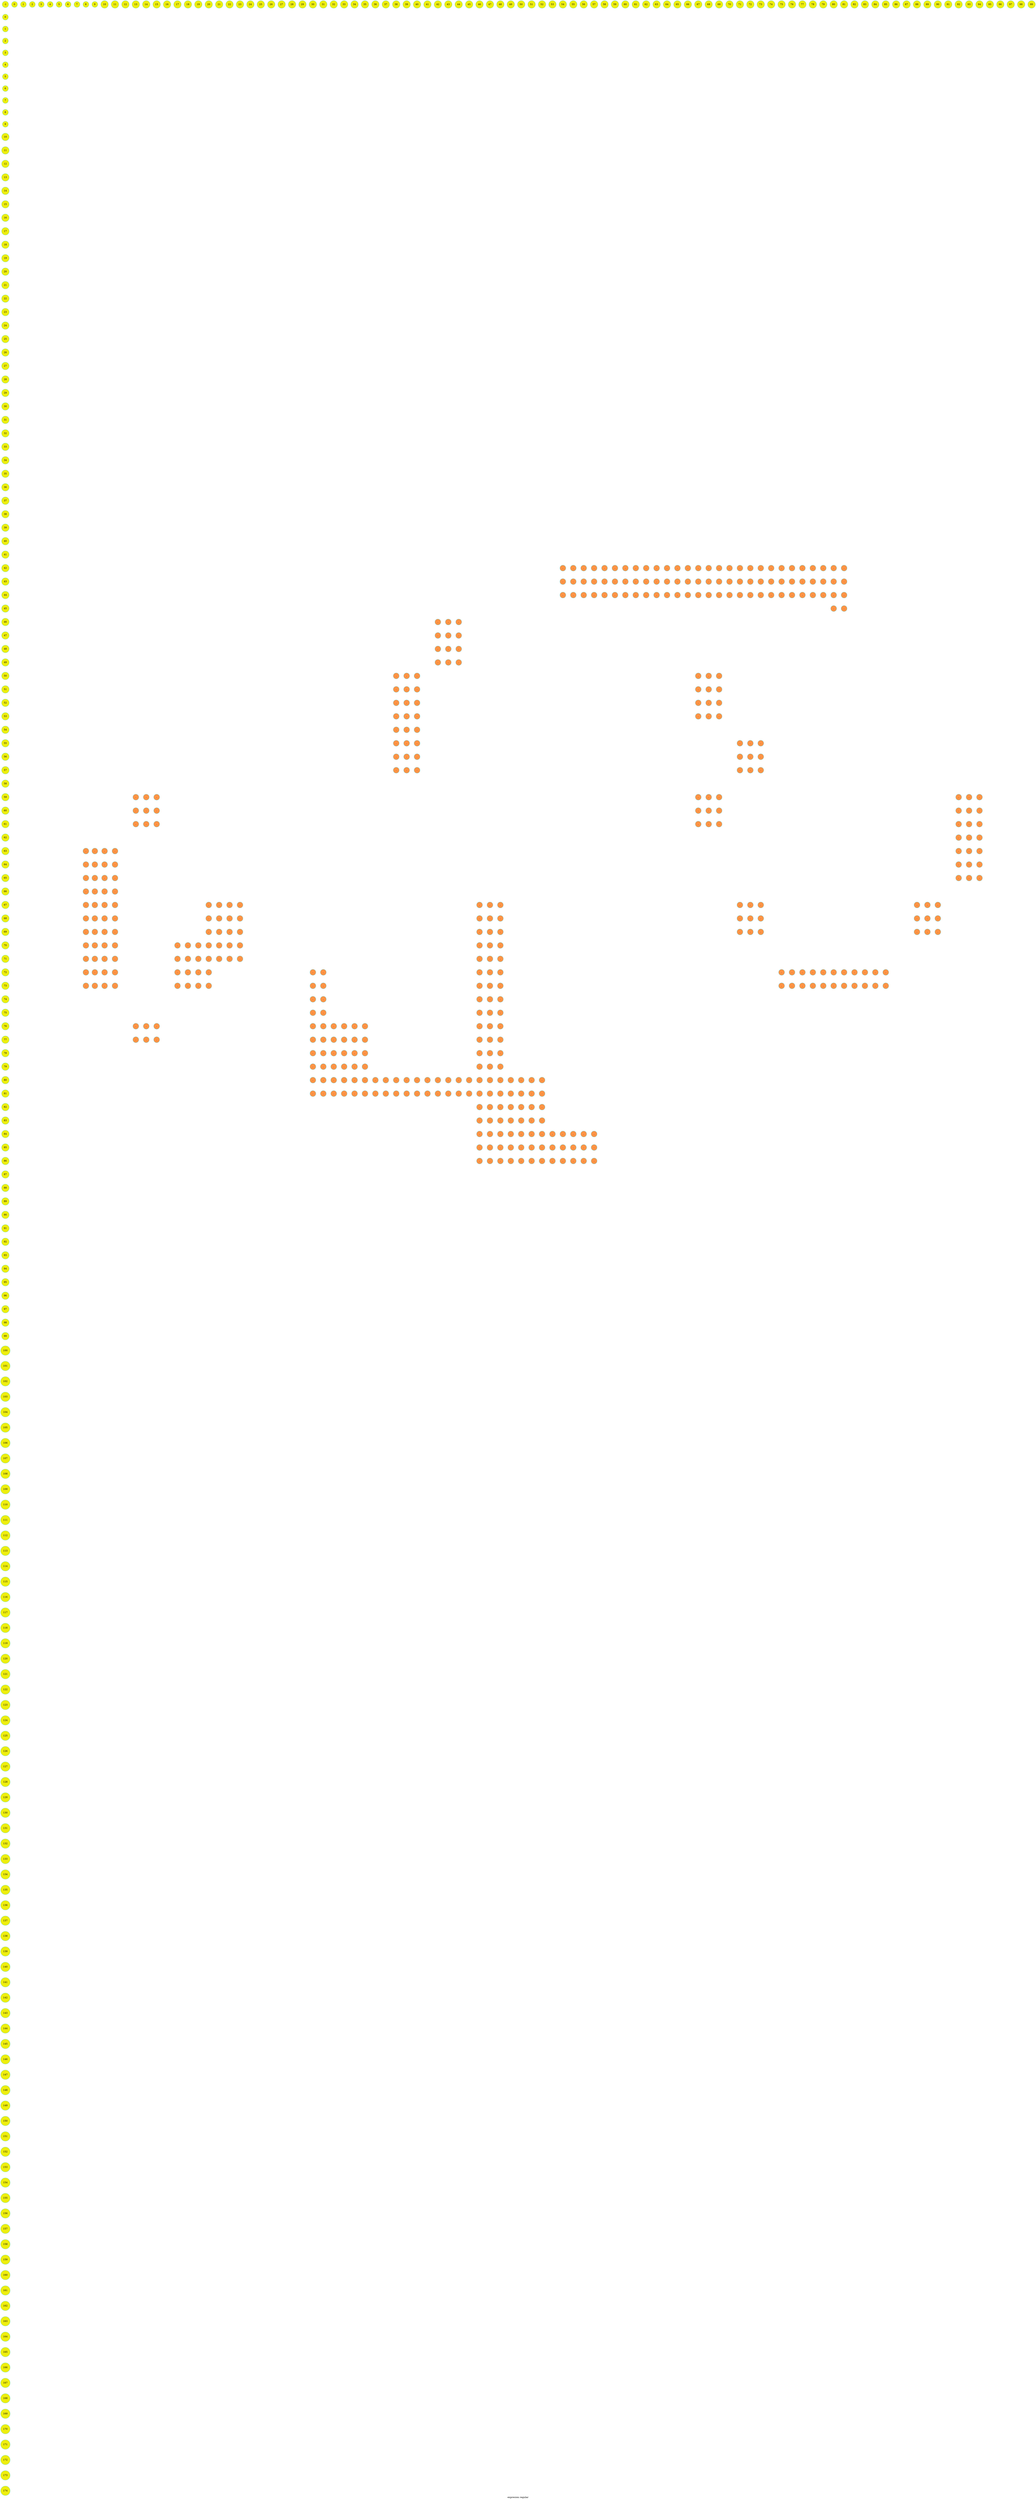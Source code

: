 digraph G
{label="expresion regular"
        node[shape = circle]
        node[style = filled]
        node[fillcolor = "#EEEEE"]
        node[color = "#EEEEE"]
        node[color = "#31CEF0"]
        edge [style=invis]

1021418405[label="-1"]
 1515396661[label=".",fillcolor ="#FF9445"]
 148490433[label="0"]
 150694180[label="1"]
 947386157[label="2"]
 2048386208[label="3"]
 1020175587[label="4"]
 1865369623[label="5"]
 1751516224[label="6"]
 756145928[label="7"]
 1680969717[label="8"]
 1909132436[label="0"]
 701973225[label="1"]
 178073924[label="2"]
 1656441285[label="3"]
 1262311082[label="4"]
 1483638062[label="5"]
 991594614[label="6"]
 64428977[label="7"]
 578721127[label="8"]
 236266483[label="9"]
 1638089599[label="10"]
 1511179881[label="11"]
 202487265[label="12"]
 733746475[label="13"]
 1358893976[label="14"]
 470984288[label="15"]
 497919678[label="16"]
 1450442093[label="17"]
 2117621736[label="18"]
 2005979113[label="19"]
 125308915[label="20"]
 1319699172[label="21"]
 1913822158[label="22"]
 51183074[label="23"]
 1154252263[label="24"]
 1114958264[label="25"]
 610191059[label="26"]
 1079630935[label="27"]
 1734193918[label="28"]
 42053252[label="29"]
 1354467417[label="30"]
 1586384253[label="31"]
 1422839312[label="32"]
 1538568067[label="33"]
 1463885292[label="34"]
 2072532956[label="35"]
 1502914803[label="36"]
 664980725[label="37"]
 2018712464[label="38"]
 1096586737[label="39"]
 1039367705[label="40"]
 201840694[label="41"]
 1818807741[label="42"]
 1228816092[label="43"]
 1872462420[label="44"]
 1567568377[label="45"]
 2009074380[label="46"]
 1336939062[label="47"]
 2081071286[label="48"]
 1481549367[label="49"]
 800018840[label="50"]
 1623316473[label="51"]
 1231537223[label="52"]
 1681243202[label="53"]
 826479309[label="54"]
 1599300867[label="55"]
 685885266[label="56"]
 1635760544[label="57"]
 1208162872[label="58"]
 205260102[label="59"]
 717330628[label="60"]
 921667205[label="61"]
 1726843066[label="62"]
 177714964[label="63"]
 741742906[label=".",fillcolor ="#FF9445"]
 1722247575[label="64"]
 1820693921[label=".",fillcolor ="#FF9445"]
 1537060914[label="65"]
 1207868850[label=".",fillcolor ="#FF9445"]
 440971019[label="66"]
 1520441726[label=".",fillcolor ="#FF9445"]
 1820999224[label="67"]
 1596603670[label=".",fillcolor ="#FF9445"]
 4583695[label="68"]
 1525969808[label=".",fillcolor ="#FF9445"]
 1731390728[label="69"]
 1778298485[label=".",fillcolor ="#FF9445"]
 1176299468[label="70"]
 1057846380[label=".",fillcolor ="#FF9445"]
 1336378408[label="71"]
 1404442287[label=".",fillcolor ="#FF9445"]
 1916123538[label="72"]
 651107756[label=".",fillcolor ="#FF9445"]
 1438272409[label="73"]
 911879407[label=".",fillcolor ="#FF9445"]
 1778182815[label="9"]
 922790001[label=".",fillcolor ="#FF9445"]
 811715467[label=".",fillcolor ="#FF9445"]
 1463530556[label=".",fillcolor ="#FF9445"]
 1503466582[label=".",fillcolor ="#FF9445"]
 1810656308[label=".",fillcolor ="#FF9445"]
 1433395025[label=".",fillcolor ="#FF9445"]
 1610554260[label=".",fillcolor ="#FF9445"]
 1861323673[label=".",fillcolor ="#FF9445"]
 1727317951[label=".",fillcolor ="#FF9445"]
 1296701799[label=".",fillcolor ="#FF9445"]
 1791924449[label=".",fillcolor ="#FF9445"]
 142703458[label="10"]
 1208524018[label=".",fillcolor ="#FF9445"]
 1427383733[label=".",fillcolor ="#FF9445"]
 1258534502[label=".",fillcolor ="#FF9445"]
 1222282767[label=".",fillcolor ="#FF9445"]
 1153004778[label=".",fillcolor ="#FF9445"]
 812959813[label=".",fillcolor ="#FF9445"]
 1720903851[label=".",fillcolor ="#FF9445"]
 2049222784[label=".",fillcolor ="#FF9445"]
 1974832394[label=".",fillcolor ="#FF9445"]
 1670731033[label=".",fillcolor ="#FF9445"]
 305348208[label=".",fillcolor ="#FF9445"]
 1301083166[label="11"]
 344518008[label=".",fillcolor ="#FF9445"]
 1568427885[label=".",fillcolor ="#FF9445"]
 1446455820[label=".",fillcolor ="#FF9445"]
 2091976912[label=".",fillcolor ="#FF9445"]
 788650259[label=".",fillcolor ="#FF9445"]
 272231609[label=".",fillcolor ="#FF9445"]
 2142360568[label=".",fillcolor ="#FF9445"]
 187867990[label=".",fillcolor ="#FF9445"]
 710552162[label=".",fillcolor ="#FF9445"]
 1968785332[label=".",fillcolor ="#FF9445"]
 75916532[label=".",fillcolor ="#FF9445"]
 439377697[label="12"]
 1631747903[label="13"]
 1578754116[label=".",fillcolor ="#FF9445"]
 1771019959[label=".",fillcolor ="#FF9445"]
 1901993456[label=".",fillcolor ="#FF9445"]
 51855203[label="74"]
 303948933[label="75"]
 133347927[label="76"]
 105023172[label=".",fillcolor ="#FF9445"]
 1007967560[label="77"]
 1104195459[label=".",fillcolor ="#FF9445"]
 1407358444[label="14"]
 1090805234[label=".",fillcolor ="#FF9445"]
 1600435847[label=".",fillcolor ="#FF9445"]
 462206559[label=".",fillcolor ="#FF9445"]
 1543904567[label=".",fillcolor ="#FF9445"]
 1066283144[label=".",fillcolor ="#FF9445"]
 1168402800[label="15"]
 996409813[label=".",fillcolor ="#FF9445"]
 1474776107[label=".",fillcolor ="#FF9445"]
 430128175[label=".",fillcolor ="#FF9445"]
 2141862274[label=".",fillcolor ="#FF9445"]
 1692132619[label=".",fillcolor ="#FF9445"]
 154168239[label="16"]
 158498018[label="17"]
 666509927[label=".",fillcolor ="#FF9445"]
 477259814[label=".",fillcolor ="#FF9445"]
 370480404[label=".",fillcolor ="#FF9445"]
 211480152[label=".",fillcolor ="#FF9445"]
 2059754678[label="18"]
 1970874512[label=".",fillcolor ="#FF9445"]
 1266298526[label=".",fillcolor ="#FF9445"]
 273281415[label=".",fillcolor ="#FF9445"]
 1085882324[label=".",fillcolor ="#FF9445"]
 2084090619[label="19"]
 1714187580[label=".",fillcolor ="#FF9445"]
 968256951[label=".",fillcolor ="#FF9445"]
 821605066[label=".",fillcolor ="#FF9445"]
 166621508[label=".",fillcolor ="#FF9445"]
 212773064[label="20"]
 117421887[label=".",fillcolor ="#FF9445"]
 1935948744[label=".",fillcolor ="#FF9445"]
 167383217[label=".",fillcolor ="#FF9445"]
 1894453678[label=".",fillcolor ="#FF9445"]
 190187203[label=".",fillcolor ="#FF9445"]
 1497286170[label=".",fillcolor ="#FF9445"]
 9976340[label=".",fillcolor ="#FF9445"]
 676740552[label="21"]
 328029727[label=".",fillcolor ="#FF9445"]
 1017924706[label=".",fillcolor ="#FF9445"]
 2099616121[label=".",fillcolor ="#FF9445"]
 1686389608[label=".",fillcolor ="#FF9445"]
 499174473[label=".",fillcolor ="#FF9445"]
 1129401551[label="22"]
 309259149[label=".",fillcolor ="#FF9445"]
 1412920747[label=".",fillcolor ="#FF9445"]
 1326336480[label=".",fillcolor ="#FF9445"]
 108020730[label=".",fillcolor ="#FF9445"]
 1663562298[label=".",fillcolor ="#FF9445"]
 215108056[label="23"]
 833503467[label=".",fillcolor ="#FF9445"]
 893762231[label=".",fillcolor ="#FF9445"]
 1773090823[label=".",fillcolor ="#FF9445"]
 2007838819[label=".",fillcolor ="#FF9445"]
 877104997[label=".",fillcolor ="#FF9445"]
 743381848[label="24"]
 1018192342[label="25"]
 578838539[label="26"]
 716504985[label="27"]
 2130031692[label="28"]
 1106560149[label="29"]
 1616213144[label="30"]
 1838155580[label=".",fillcolor ="#FF9445"]
 1049925910[label=".",fillcolor ="#FF9445"]
 1503867453[label=".",fillcolor ="#FF9445"]
 312048677[label=".",fillcolor ="#FF9445"]
 2136809645[label=".",fillcolor ="#FF9445"]
 1696287353[label=".",fillcolor ="#FF9445"]
 627686973[label="78"]
 2085127905[label=".",fillcolor ="#FF9445"]
 1778813325[label="79"]
 1433493046[label=".",fillcolor ="#FF9445"]
 1023511283[label="80"]
 96894012[label=".",fillcolor ="#FF9445"]
 1532151784[label="81"]
 76391002[label=".",fillcolor ="#FF9445"]
 904586794[label="31"]
 58415927[label=".",fillcolor ="#FF9445"]
 1323016503[label=".",fillcolor ="#FF9445"]
 657278404[label=".",fillcolor ="#FF9445"]
 1167338685[label=".",fillcolor ="#FF9445"]
 477062619[label=".",fillcolor ="#FF9445"]
 254717304[label=".",fillcolor ="#FF9445"]
 1113643580[label=".",fillcolor ="#FF9445"]
 645265161[label=".",fillcolor ="#FF9445"]
 1095962529[label=".",fillcolor ="#FF9445"]
 1005334430[label=".",fillcolor ="#FF9445"]
 2140779493[label="32"]
 1994247840[label=".",fillcolor ="#FF9445"]
 791345629[label=".",fillcolor ="#FF9445"]
 1969271673[label=".",fillcolor ="#FF9445"]
 1205088427[label=".",fillcolor ="#FF9445"]
 1600413247[label=".",fillcolor ="#FF9445"]
 670605343[label=".",fillcolor ="#FF9445"]
 1475552482[label="33"]
 826542047[label=".",fillcolor ="#FF9445"]
 1286353518[label=".",fillcolor ="#FF9445"]
 783719356[label=".",fillcolor ="#FF9445"]
 1613524668[label=".",fillcolor ="#FF9445"]
 1900541849[label=".",fillcolor ="#FF9445"]
 1549112477[label=".",fillcolor ="#FF9445"]
 1176805328[label="34"]
 1174294566[label=".",fillcolor ="#FF9445"]
 197893183[label=".",fillcolor ="#FF9445"]
 2068447399[label=".",fillcolor ="#FF9445"]
 426957313[label=".",fillcolor ="#FF9445"]
 783992425[label=".",fillcolor ="#FF9445"]
 2034736613[label=".",fillcolor ="#FF9445"]
 1386472786[label="35"]
 1569624021[label=".",fillcolor ="#FF9445"]
 629113731[label=".",fillcolor ="#FF9445"]
 1620220540[label=".",fillcolor ="#FF9445"]
 769026633[label=".",fillcolor ="#FF9445"]
 68134913[label=".",fillcolor ="#FF9445"]
 1572159640[label=".",fillcolor ="#FF9445"]
 687894568[label="36"]
 932889443[label=".",fillcolor ="#FF9445"]
 1311521329[label=".",fillcolor ="#FF9445"]
 963248876[label="37"]
 323069145[label=".",fillcolor ="#FF9445"]
 1923218441[label=".",fillcolor ="#FF9445"]
 1567866334[label="38"]
 887597566[label=".",fillcolor ="#FF9445"]
 715044055[label=".",fillcolor ="#FF9445"]
 1470256185[label=".",fillcolor ="#FF9445"]
 402628190[label=".",fillcolor ="#FF9445"]
 517893382[label=".",fillcolor ="#FF9445"]
 1102662150[label=".",fillcolor ="#FF9445"]
 75484564[label=".",fillcolor ="#FF9445"]
 1872342571[label=".",fillcolor ="#FF9445"]
 37902467[label=".",fillcolor ="#FF9445"]
 161536951[label=".",fillcolor ="#FF9445"]
 1934210170[label="39"]
 1367581902[label=".",fillcolor ="#FF9445"]
 1100310589[label=".",fillcolor ="#FF9445"]
 1315401435[label=".",fillcolor ="#FF9445"]
 1890838793[label=".",fillcolor ="#FF9445"]
 1012569605[label=".",fillcolor ="#FF9445"]
 1457833267[label=".",fillcolor ="#FF9445"]
 595617922[label=".",fillcolor ="#FF9445"]
 1284781658[label=".",fillcolor ="#FF9445"]
 613841779[label=".",fillcolor ="#FF9445"]
 1412165519[label=".",fillcolor ="#FF9445"]
 1959746032[label="40"]
 428120021[label=".",fillcolor ="#FF9445"]
 241056373[label=".",fillcolor ="#FF9445"]
 84077478[label=".",fillcolor ="#FF9445"]
 185344559[label=".",fillcolor ="#FF9445"]
 906704548[label=".",fillcolor ="#FF9445"]
 1241071490[label=".",fillcolor ="#FF9445"]
 1530176192[label=".",fillcolor ="#FF9445"]
 834924243[label=".",fillcolor ="#FF9445"]
 1586647129[label=".",fillcolor ="#FF9445"]
 1586983206[label=".",fillcolor ="#FF9445"]
 541850262[label="41"]
 240135482[label=".",fillcolor ="#FF9445"]
 1116513329[label=".",fillcolor ="#FF9445"]
 662168327[label="42"]
 1477915189[label=".",fillcolor ="#FF9445"]
 1470230000[label=".",fillcolor ="#FF9445"]
 1890280985[label=".",fillcolor ="#FF9445"]
 1750912208[label=".",fillcolor ="#FF9445"]
 163306868[label=".",fillcolor ="#FF9445"]
 1361936350[label=".",fillcolor ="#FF9445"]
 2048737356[label="43"]
 1957243283[label=".",fillcolor ="#FF9445"]
 590219791[label=".",fillcolor ="#FF9445"]
 432489019[label=".",fillcolor ="#FF9445"]
 164130415[label=".",fillcolor ="#FF9445"]
 873474932[label=".",fillcolor ="#FF9445"]
 1740452235[label=".",fillcolor ="#FF9445"]
 1153987037[label="44"]
 247055421[label=".",fillcolor ="#FF9445"]
 1002898709[label=".",fillcolor ="#FF9445"]
 897079951[label=".",fillcolor ="#FF9445"]
 851022692[label=".",fillcolor ="#FF9445"]
 1927356706[label=".",fillcolor ="#FF9445"]
 1896709574[label=".",fillcolor ="#FF9445"]
 114748746[label="45"]
 2013948999[label=".",fillcolor ="#FF9445"]
 52017749[label=".",fillcolor ="#FF9445"]
 425723069[label="46"]
 686622310[label=".",fillcolor ="#FF9445"]
 61751144[label=".",fillcolor ="#FF9445"]
 1294722650[label=".",fillcolor ="#FF9445"]
 1417103022[label=".",fillcolor ="#FF9445"]
 350856304[label=".",fillcolor ="#FF9445"]
 1724812538[label=".",fillcolor ="#FF9445"]
 1959112527[label=".",fillcolor ="#FF9445"]
 443143503[label=".",fillcolor ="#FF9445"]
 1140467798[label=".",fillcolor ="#FF9445"]
 1363264911[label=".",fillcolor ="#FF9445"]
 145209151[label=".",fillcolor ="#FF9445"]
 1555089609[label=".",fillcolor ="#FF9445"]
 1310385041[label=".",fillcolor ="#FF9445"]
 296237664[label=".",fillcolor ="#FF9445"]
 604207397[label=".",fillcolor ="#FF9445"]
 2117012460[label="82"]
 1739618771[label=".",fillcolor ="#FF9445"]
 924529791[label="83"]
 149862888[label=".",fillcolor ="#FF9445"]
 236499826[label="84"]
 1786916227[label=".",fillcolor ="#FF9445"]
 72631392[label="85"]
 2038992123[label=".",fillcolor ="#FF9445"]
 851452827[label="86"]
 1238756981[label=".",fillcolor ="#FF9445"]
 1870976107[label="47"]
 1381392948[label=".",fillcolor ="#FF9445"]
 1631145758[label=".",fillcolor ="#FF9445"]
 125416202[label=".",fillcolor ="#FF9445"]
 1310136322[label=".",fillcolor ="#FF9445"]
 800166966[label=".",fillcolor ="#FF9445"]
 81493857[label=".",fillcolor ="#FF9445"]
 1324379411[label=".",fillcolor ="#FF9445"]
 953269191[label=".",fillcolor ="#FF9445"]
 467835087[label=".",fillcolor ="#FF9445"]
 1151196325[label=".",fillcolor ="#FF9445"]
 164145616[label=".",fillcolor ="#FF9445"]
 1022502061[label=".",fillcolor ="#FF9445"]
 861529884[label=".",fillcolor ="#FF9445"]
 420183334[label=".",fillcolor ="#FF9445"]
 1438761470[label=".",fillcolor ="#FF9445"]
 2025537703[label=".",fillcolor ="#FF9445"]
 77998507[label=".",fillcolor ="#FF9445"]
 1183221332[label=".",fillcolor ="#FF9445"]
 496197963[label=".",fillcolor ="#FF9445"]
 1066378278[label=".",fillcolor ="#FF9445"]
 173091085[label="48"]
 2014816821[label=".",fillcolor ="#FF9445"]
 2114454853[label=".",fillcolor ="#FF9445"]
 1013194806[label=".",fillcolor ="#FF9445"]
 1065254902[label=".",fillcolor ="#FF9445"]
 2063416366[label=".",fillcolor ="#FF9445"]
 1147218969[label=".",fillcolor ="#FF9445"]
 1494864179[label=".",fillcolor ="#FF9445"]
 357864489[label=".",fillcolor ="#FF9445"]
 106682081[label=".",fillcolor ="#FF9445"]
 1259807703[label=".",fillcolor ="#FF9445"]
 1544610767[label=".",fillcolor ="#FF9445"]
 1842659768[label=".",fillcolor ="#FF9445"]
 895548989[label=".",fillcolor ="#FF9445"]
 1192979165[label=".",fillcolor ="#FF9445"]
 483325802[label=".",fillcolor ="#FF9445"]
 1474051146[label=".",fillcolor ="#FF9445"]
 1702867354[label=".",fillcolor ="#FF9445"]
 2041475690[label=".",fillcolor ="#FF9445"]
 305184658[label=".",fillcolor ="#FF9445"]
 616099826[label=".",fillcolor ="#FF9445"]
 1020488094[label="49"]
 912552268[label=".",fillcolor ="#FF9445"]
 557810749[label=".",fillcolor ="#FF9445"]
 1117468823[label=".",fillcolor ="#FF9445"]
 1705195203[label=".",fillcolor ="#FF9445"]
 1893258538[label=".",fillcolor ="#FF9445"]
 756787552[label=".",fillcolor ="#FF9445"]
 920609748[label=".",fillcolor ="#FF9445"]
 1245077218[label="50"]
 2096214795[label=".",fillcolor ="#FF9445"]
 215041372[label=".",fillcolor ="#FF9445"]
 1105020625[label=".",fillcolor ="#FF9445"]
 962908486[label=".",fillcolor ="#FF9445"]
 1224492170[label=".",fillcolor ="#FF9445"]
 1317081964[label=".",fillcolor ="#FF9445"]
 1698770851[label=".",fillcolor ="#FF9445"]
 2049981612[label="51"]
 1346568052[label=".",fillcolor ="#FF9445"]
 379489379[label=".",fillcolor ="#FF9445"]
 2051966244[label=".",fillcolor ="#FF9445"]
 23073693[label=".",fillcolor ="#FF9445"]
 1176434074[label=".",fillcolor ="#FF9445"]
 604079278[label=".",fillcolor ="#FF9445"]
 719864495[label=".",fillcolor ="#FF9445"]
 722817172[label="52"]
 446091849[label=".",fillcolor ="#FF9445"]
 848957761[label=".",fillcolor ="#FF9445"]
 1519370375[label=".",fillcolor ="#FF9445"]
 1528801970[label=".",fillcolor ="#FF9445"]
 2000109314[label=".",fillcolor ="#FF9445"]
 356858044[label=".",fillcolor ="#FF9445"]
 837437803[label=".",fillcolor ="#FF9445"]
 386285534[label="53"]
 1493683475[label=".",fillcolor ="#FF9445"]
 1706794583[label=".",fillcolor ="#FF9445"]
 108602010[label=".",fillcolor ="#FF9445"]
 539432260[label="54"]
 1194277638[label=".",fillcolor ="#FF9445"]
 2128563346[label=".",fillcolor ="#FF9445"]
 830331937[label=".",fillcolor ="#FF9445"]
 694710911[label=".",fillcolor ="#FF9445"]
 388074335[label=".",fillcolor ="#FF9445"]
 320798453[label=".",fillcolor ="#FF9445"]
 1289598051[label="55"]
 642567181[label=".",fillcolor ="#FF9445"]
 1034731752[label=".",fillcolor ="#FF9445"]
 1503750398[label=".",fillcolor ="#FF9445"]
 2021568773[label=".",fillcolor ="#FF9445"]
 940713635[label=".",fillcolor ="#FF9445"]
 1667373769[label=".",fillcolor ="#FF9445"]
 836135107[label="56"]
 1009582437[label=".",fillcolor ="#FF9445"]
 354623357[label=".",fillcolor ="#FF9445"]
 1726282562[label=".",fillcolor ="#FF9445"]
 1693849389[label=".",fillcolor ="#FF9445"]
 813958399[label=".",fillcolor ="#FF9445"]
 1028734309[label=".",fillcolor ="#FF9445"]
 2083454822[label="57"]
 674615473[label=".",fillcolor ="#FF9445"]
 939956916[label=".",fillcolor ="#FF9445"]
 210252484[label=".",fillcolor ="#FF9445"]
 131475964[label=".",fillcolor ="#FF9445"]
 23122415[label=".",fillcolor ="#FF9445"]
 230631501[label=".",fillcolor ="#FF9445"]
 1089221932[label="58"]
 1984134404[label=".",fillcolor ="#FF9445"]
 1898653066[label=".",fillcolor ="#FF9445"]
 94541474[label=".",fillcolor ="#FF9445"]
 608601711[label="59"]
 1224762558[label=".",fillcolor ="#FF9445"]
 1630478177[label=".",fillcolor ="#FF9445"]
 1881768544[label=".",fillcolor ="#FF9445"]
 1623984116[label="60"]
 715369159[label=".",fillcolor ="#FF9445"]
 862878949[label=".",fillcolor ="#FF9445"]
 258527850[label=".",fillcolor ="#FF9445"]
 253466580[label="61"]
 945418594[label=".",fillcolor ="#FF9445"]
 2014329816[label=".",fillcolor ="#FF9445"]
 824331570[label=".",fillcolor ="#FF9445"]
 1649723893[label="62"]
 368178748[label=".",fillcolor ="#FF9445"]
 1824965025[label=".",fillcolor ="#FF9445"]
 1328433878[label=".",fillcolor ="#FF9445"]
 200358311[label="63"]
 288063219[label=".",fillcolor ="#FF9445"]
 1262124734[label=".",fillcolor ="#FF9445"]
 1988093429[label=".",fillcolor ="#FF9445"]
 1950467740[label="64"]
 1054335489[label=".",fillcolor ="#FF9445"]
 637580523[label=".",fillcolor ="#FF9445"]
 794410387[label=".",fillcolor ="#FF9445"]
 1440152514[label="65"]
 1410391187[label=".",fillcolor ="#FF9445"]
 1997839638[label=".",fillcolor ="#FF9445"]
 365105986[label=".",fillcolor ="#FF9445"]
 1999233747[label="66"]
 621763809[label=".",fillcolor ="#FF9445"]
 1990236539[label=".",fillcolor ="#FF9445"]
 2071256558[label=".",fillcolor ="#FF9445"]
 1131648809[label="67"]
 474227698[label=".",fillcolor ="#FF9445"]
 1859983936[label=".",fillcolor ="#FF9445"]
 865804760[label=".",fillcolor ="#FF9445"]
 1821254237[label=".",fillcolor ="#FF9445"]
 1365821325[label=".",fillcolor ="#FF9445"]
 1474414842[label=".",fillcolor ="#FF9445"]
 1025422911[label=".",fillcolor ="#FF9445"]
 547350283[label=".",fillcolor ="#FF9445"]
 928782394[label=".",fillcolor ="#FF9445"]
 1856221235[label=".",fillcolor ="#FF9445"]
 650398870[label="68"]
 2042384634[label=".",fillcolor ="#FF9445"]
 779491903[label=".",fillcolor ="#FF9445"]
 1571227114[label=".",fillcolor ="#FF9445"]
 1493389876[label=".",fillcolor ="#FF9445"]
 1109647982[label=".",fillcolor ="#FF9445"]
 1553641463[label=".",fillcolor ="#FF9445"]
 964131291[label=".",fillcolor ="#FF9445"]
 2057707059[label=".",fillcolor ="#FF9445"]
 667661211[label=".",fillcolor ="#FF9445"]
 782714242[label=".",fillcolor ="#FF9445"]
 748439596[label="69"]
 1719770122[label=".",fillcolor ="#FF9445"]
 481078314[label=".",fillcolor ="#FF9445"]
 145977704[label=".",fillcolor ="#FF9445"]
 1184929146[label=".",fillcolor ="#FF9445"]
 749416552[label=".",fillcolor ="#FF9445"]
 1428096043[label=".",fillcolor ="#FF9445"]
 1177814993[label=".",fillcolor ="#FF9445"]
 75317544[label=".",fillcolor ="#FF9445"]
 1897929151[label=".",fillcolor ="#FF9445"]
 1555265004[label=".",fillcolor ="#FF9445"]
 979364644[label="70"]
 1422235974[label=".",fillcolor ="#FF9445"]
 626626432[label=".",fillcolor ="#FF9445"]
 1644335826[label=".",fillcolor ="#FF9445"]
 666977149[label="71"]
 1597432170[label=".",fillcolor ="#FF9445"]
 913985667[label=".",fillcolor ="#FF9445"]
 1075368092[label=".",fillcolor ="#FF9445"]
 1844422985[label=".",fillcolor ="#FF9445"]
 96086063[label=".",fillcolor ="#FF9445"]
 1629527635[label=".",fillcolor ="#FF9445"]
 1731870427[label=".",fillcolor ="#FF9445"]
 2005886612[label=".",fillcolor ="#FF9445"]
 597742362[label=".",fillcolor ="#FF9445"]
 1175913275[label="72"]
 1894588868[label=".",fillcolor ="#FF9445"]
 2094682763[label=".",fillcolor ="#FF9445"]
 1506244105[label=".",fillcolor ="#FF9445"]
 657963217[label=".",fillcolor ="#FF9445"]
 1053646578[label=".",fillcolor ="#FF9445"]
 279780778[label=".",fillcolor ="#FF9445"]
 1916294792[label=".",fillcolor ="#FF9445"]
 1750305070[label=".",fillcolor ="#FF9445"]
 1010659352[label=".",fillcolor ="#FF9445"]
 1141209720[label="73"]
 1958340710[label=".",fillcolor ="#FF9445"]
 5702950[label=".",fillcolor ="#FF9445"]
 1463621764[label=".",fillcolor ="#FF9445"]
 948207265[label=".",fillcolor ="#FF9445"]
 63265551[label=".",fillcolor ="#FF9445"]
 998441060[label=".",fillcolor ="#FF9445"]
 80074408[label=".",fillcolor ="#FF9445"]
 531616231[label=".",fillcolor ="#FF9445"]
 907799614[label=".",fillcolor ="#FF9445"]
 356014777[label="74"]
 1063435808[label=".",fillcolor ="#FF9445"]
 1579380930[label=".",fillcolor ="#FF9445"]
 925900068[label=".",fillcolor ="#FF9445"]
 1611293929[label="75"]
 1253266806[label=".",fillcolor ="#FF9445"]
 257132930[label=".",fillcolor ="#FF9445"]
 943553649[label=".",fillcolor ="#FF9445"]
 195263155[label=".",fillcolor ="#FF9445"]
 1542166100[label=".",fillcolor ="#FF9445"]
 1223101234[label="76"]
 468334763[label=".",fillcolor ="#FF9445"]
 185380743[label=".",fillcolor ="#FF9445"]
 215142788[label=".",fillcolor ="#FF9445"]
 2090661303[label=".",fillcolor ="#FF9445"]
 922330607[label=".",fillcolor ="#FF9445"]
 1483166752[label="77"]
 1118040153[label=".",fillcolor ="#FF9445"]
 1502188791[label=".",fillcolor ="#FF9445"]
 572818676[label=".",fillcolor ="#FF9445"]
 1082131140[label=".",fillcolor ="#FF9445"]
 494666677[label=".",fillcolor ="#FF9445"]
 147260097[label="78"]
 239219721[label=".",fillcolor ="#FF9445"]
 1309966631[label=".",fillcolor ="#FF9445"]
 864572155[label=".",fillcolor ="#FF9445"]
 65638209[label=".",fillcolor ="#FF9445"]
 471073097[label=".",fillcolor ="#FF9445"]
 1986246229[label="79"]
 118308328[label=".",fillcolor ="#FF9445"]
 1213282767[label=".",fillcolor ="#FF9445"]
 1953720261[label=".",fillcolor ="#FF9445"]
 524920320[label=".",fillcolor ="#FF9445"]
 1900358268[label=".",fillcolor ="#FF9445"]
 807140058[label="80"]
 1606020691[label=".",fillcolor ="#FF9445"]
 219298306[label=".",fillcolor ="#FF9445"]
 1432155926[label=".",fillcolor ="#FF9445"]
 989727309[label=".",fillcolor ="#FF9445"]
 715497527[label=".",fillcolor ="#FF9445"]
 914050379[label=".",fillcolor ="#FF9445"]
 78506197[label="81"]
 1313547887[label=".",fillcolor ="#FF9445"]
 1239978889[label=".",fillcolor ="#FF9445"]
 622173930[label=".",fillcolor ="#FF9445"]
 1318396381[label=".",fillcolor ="#FF9445"]
 1509563966[label=".",fillcolor ="#FF9445"]
 1417914963[label=".",fillcolor ="#FF9445"]
 1567136999[label="82"]
 982832478[label=".",fillcolor ="#FF9445"]
 865478620[label=".",fillcolor ="#FF9445"]
 2056180431[label="83"]
 1670969053[label=".",fillcolor ="#FF9445"]
 2142958037[label=".",fillcolor ="#FF9445"]
 2098233657[label="84"]
 1896099070[label=".",fillcolor ="#FF9445"]
 1426981405[label=".",fillcolor ="#FF9445"]
 2098361648[label="85"]
 74595042[label=".",fillcolor ="#FF9445"]
 1421972814[label=".",fillcolor ="#FF9445"]
 1903848225[label="86"]
 531577803[label="87"]
 169846774[label="88"]
 1378629662[label=".",fillcolor ="#FF9445"]
 1882022425[label=".",fillcolor ="#FF9445"]
 381316788[label=".",fillcolor ="#FF9445"]
 1642945410[label="89"]
 1387426665[label=".",fillcolor ="#FF9445"]
 1226112652[label=".",fillcolor ="#FF9445"]
 203355860[label=".",fillcolor ="#FF9445"]
 119840158[label="90"]
 1179426600[label=".",fillcolor ="#FF9445"]
 675478003[label=".",fillcolor ="#FF9445"]
 1402012281[label=".",fillcolor ="#FF9445"]
 1895476728[label="91"]
 1391319312[label="92"]
 1834958815[label=".",fillcolor ="#FF9445"]
 906394311[label=".",fillcolor ="#FF9445"]
 330732690[label=".",fillcolor ="#FF9445"]
 800062125[label=".",fillcolor ="#FF9445"]
 999983424[label=".",fillcolor ="#FF9445"]
 1053760694[label=".",fillcolor ="#FF9445"]
 435822073[label=".",fillcolor ="#FF9445"]
 1230038777[label="93"]
 644855322[label=".",fillcolor ="#FF9445"]
 1619207373[label=".",fillcolor ="#FF9445"]
 702540017[label=".",fillcolor ="#FF9445"]
 1735828509[label=".",fillcolor ="#FF9445"]
 1014104463[label=".",fillcolor ="#FF9445"]
 1169092480[label=".",fillcolor ="#FF9445"]
 333455268[label=".",fillcolor ="#FF9445"]
 1105467273[label="94"]
 1832257603[label=".",fillcolor ="#FF9445"]
 1607874698[label=".",fillcolor ="#FF9445"]
 1280840171[label=".",fillcolor ="#FF9445"]
 769724342[label=".",fillcolor ="#FF9445"]
 1883795033[label=".",fillcolor ="#FF9445"]
 515115698[label=".",fillcolor ="#FF9445"]
 309303238[label="95"]
 936818306[label="96"]
 73346183[label="97"]
 973096740[label="98"]
 1421817349[label="99"]
 1449130166[label="87"]
 723111406[label="88"]
 320374478[label="89"]
 1052411318[label="90"]
 386486431[label="91"]
 1914345773[label="92"]
 627265366[label="93"]
 1327425913[label="94"]
 315545005[label="95"]
 884729128[label="96"]
 194839830[label="97"]
 871395389[label="98"]
 1467459667[label="99"]
 1007584560[label="100"]
 1599635986[label="101"]
 1872326748[label="102"]
 96893132[label="103"]
 1302944321[label="104"]
 1459227124[label="105"]
 1917159655[label="106"]
 1148423803[label="107"]
 1125105638[label="108"]
 1161608154[label="109"]
 467665194[label="110"]
 1136149627[label="111"]
 2113282917[label="112"]
 1572119914[label="113"]
 1187382951[label="114"]
 1197214104[label="115"]
 192800541[label="116"]
 1939512557[label="117"]
 85937927[label="118"]
 581469941[label="119"]
 1183434930[label="120"]
 1641236858[label="121"]
 516642096[label="122"]
 2016601906[label="123"]
 1895202014[label="124"]
 194343715[label="125"]
 1337185716[label="126"]
 542617607[label="127"]
 1669605471[label="128"]
 1135104871[label="129"]
 317137107[label="130"]
 263023872[label="131"]
 1302952570[label="132"]
 1276853187[label="133"]
 1733389099[label="134"]
 66117548[label="135"]
 84680450[label="136"]
 274528579[label="137"]
 2084098128[label="138"]
 2033221060[label="139"]
 480352751[label="140"]
 1799421401[label="141"]
 1371540145[label="142"]
 728011536[label="143"]
 999950706[label="144"]
 1473811949[label="145"]
 110925861[label="146"]
 166688757[label="147"]
 1658138147[label="148"]
 1907468393[label="149"]
 319704010[label="150"]
 1638717057[label="151"]
 717441185[label="152"]
 1456295792[label="153"]
 930877048[label="154"]
 811851464[label="155"]
 5574181[label="156"]
 1021278096[label="157"]
 1804054973[label="158"]
 1169995675[label="159"]
 1831906607[label="160"]
 714355950[label="161"]
 2093511256[label="162"]
 1558708789[label="163"]
 878286162[label="164"]
 1063380083[label="165"]
 8653685[label="166"]
 484526330[label="167"]
 1693105457[label="168"]
 1419288483[label="169"]
 1961359846[label="170"]
 1649920280[label="171"]
 1407578966[label="172"]
 1133513486[label="173"]
 150205011[label="174"]

1021418405->148490433[dir = both];
1021418405->1909132436[dir = both];
1909132436->701973225[dir = both];
701973225->178073924[dir = both];
178073924->1656441285[dir = both];
1656441285->1262311082[dir = both];
1262311082->1483638062[dir = both];
1483638062->991594614[dir = both];
991594614->64428977[dir = both];
64428977->578721127[dir = both];
578721127->236266483[dir = both];
236266483->1638089599[dir = both];
1638089599->1511179881[dir = both];
1511179881->202487265[dir = both];
202487265->733746475[dir = both];
733746475->1358893976[dir = both];
1358893976->470984288[dir = both];
470984288->497919678[dir = both];
497919678->1450442093[dir = both];
1450442093->2117621736[dir = both];
2117621736->2005979113[dir = both];
2005979113->125308915[dir = both];
125308915->1319699172[dir = both];
1319699172->1913822158[dir = both];
1913822158->51183074[dir = both];
51183074->1154252263[dir = both];
1154252263->1114958264[dir = both];
1114958264->610191059[dir = both];
610191059->1079630935[dir = both];
1079630935->1734193918[dir = both];
1734193918->42053252[dir = both];
42053252->1354467417[dir = both];
1354467417->1586384253[dir = both];
1586384253->1422839312[dir = both];
1422839312->1538568067[dir = both];
1538568067->1463885292[dir = both];
1463885292->2072532956[dir = both];
2072532956->1502914803[dir = both];
1502914803->664980725[dir = both];
664980725->2018712464[dir = both];
2018712464->1096586737[dir = both];
1096586737->1039367705[dir = both];
1039367705->201840694[dir = both];
201840694->1818807741[dir = both];
1818807741->1228816092[dir = both];
1228816092->1872462420[dir = both];
1872462420->1567568377[dir = both];
1567568377->2009074380[dir = both];
2009074380->1336939062[dir = both];
1336939062->2081071286[dir = both];
2081071286->1481549367[dir = both];
1481549367->800018840[dir = both];
800018840->1623316473[dir = both];
1623316473->1231537223[dir = both];
1231537223->1681243202[dir = both];
1681243202->826479309[dir = both];
826479309->1599300867[dir = both];
1599300867->685885266[dir = both];
685885266->1635760544[dir = both];
1635760544->1208162872[dir = both];
1208162872->205260102[dir = both];
205260102->717330628[dir = both];
717330628->921667205[dir = both];
921667205->1726843066[dir = both];
1726843066->177714964[dir = both];
177714964->1722247575[dir = both];
1722247575->1537060914[dir = both];
1537060914->440971019[dir = both];
440971019->1820999224[dir = both];
1820999224->4583695[dir = both];
4583695->1731390728[dir = both];
1731390728->1176299468[dir = both];
1176299468->1336378408[dir = both];
1336378408->1916123538[dir = both];
1916123538->1438272409[dir = both];
1438272409->51855203[dir = both];
51855203->303948933[dir = both];
303948933->133347927[dir = both];
133347927->1007967560[dir = both];
1007967560->627686973[dir = both];
627686973->1778813325[dir = both];
1778813325->1023511283[dir = both];
1023511283->1532151784[dir = both];
1532151784->2117012460[dir = both];
2117012460->924529791[dir = both];
924529791->236499826[dir = both];
236499826->72631392[dir = both];
72631392->851452827[dir = both];
851452827->1449130166[dir = both];
1449130166->723111406[dir = both];
723111406->320374478[dir = both];
320374478->1052411318[dir = both];
1052411318->386486431[dir = both];
386486431->1914345773[dir = both];
1914345773->627265366[dir = both];
627265366->1327425913[dir = both];
1327425913->315545005[dir = both];
315545005->884729128[dir = both];
884729128->194839830[dir = both];
194839830->871395389[dir = both];
871395389->1467459667[dir = both];
1467459667->1007584560[dir = both];
1007584560->1599635986[dir = both];
1599635986->1872326748[dir = both];
1872326748->96893132[dir = both];
96893132->1302944321[dir = both];
1302944321->1459227124[dir = both];
1459227124->1917159655[dir = both];
1917159655->1148423803[dir = both];
1148423803->1125105638[dir = both];
1125105638->1161608154[dir = both];
1161608154->467665194[dir = both];
467665194->1136149627[dir = both];
1136149627->2113282917[dir = both];
2113282917->1572119914[dir = both];
1572119914->1187382951[dir = both];
1187382951->1197214104[dir = both];
1197214104->192800541[dir = both];
192800541->1939512557[dir = both];
1939512557->85937927[dir = both];
85937927->581469941[dir = both];
581469941->1183434930[dir = both];
1183434930->1641236858[dir = both];
1641236858->516642096[dir = both];
516642096->2016601906[dir = both];
2016601906->1895202014[dir = both];
1895202014->194343715[dir = both];
194343715->1337185716[dir = both];
1337185716->542617607[dir = both];
542617607->1669605471[dir = both];
1669605471->1135104871[dir = both];
1135104871->317137107[dir = both];
317137107->263023872[dir = both];
263023872->1302952570[dir = both];
1302952570->1276853187[dir = both];
1276853187->1733389099[dir = both];
1733389099->66117548[dir = both];
66117548->84680450[dir = both];
84680450->274528579[dir = both];
274528579->2084098128[dir = both];
2084098128->2033221060[dir = both];
2033221060->480352751[dir = both];
480352751->1799421401[dir = both];
1799421401->1371540145[dir = both];
1371540145->728011536[dir = both];
728011536->999950706[dir = both];
999950706->1473811949[dir = both];
1473811949->110925861[dir = both];
110925861->166688757[dir = both];
166688757->1658138147[dir = both];
1658138147->1907468393[dir = both];
1907468393->319704010[dir = both];
319704010->1638717057[dir = both];
1638717057->717441185[dir = both];
717441185->1456295792[dir = both];
1456295792->930877048[dir = both];
930877048->811851464[dir = both];
811851464->5574181[dir = both];
5574181->1021278096[dir = both];
1021278096->1804054973[dir = both];
1804054973->1169995675[dir = both];
1169995675->1831906607[dir = both];
1831906607->714355950[dir = both];
714355950->2093511256[dir = both];
2093511256->1558708789[dir = both];
1558708789->878286162[dir = both];
878286162->1063380083[dir = both];
1063380083->8653685[dir = both];
8653685->484526330[dir = both];
484526330->1693105457[dir = both];
1693105457->1419288483[dir = both];
1419288483->1961359846[dir = both];
1961359846->1649920280[dir = both];
1649920280->1407578966[dir = both];
1407578966->1133513486[dir = both];
1133513486->150205011[dir = both];
148490433->150694180[dir = both];
150694180->947386157[dir = both];
947386157->2048386208[dir = both];
2048386208->1020175587[dir = both];
1020175587->1865369623[dir = both];
1865369623->1751516224[dir = both];
1751516224->756145928[dir = both];
756145928->1680969717[dir = both];
1680969717->1778182815[dir = both];
1680969717->1515396661[dir = both];
1515396661->741742906[dir = both];
741742906->1820693921[dir = both];
1820693921->1207868850[dir = both];
1207868850->1520441726[dir = both];
1520441726->1596603670[dir = both];
1596603670->1525969808[dir = both];
1525969808->1778298485[dir = both];
1778298485->1057846380[dir = both];
1057846380->1404442287[dir = both];
1404442287->651107756[dir = both];
1778182815->142703458[dir = both];
1778182815->911879407[dir = both];
911879407->922790001[dir = both];
922790001->811715467[dir = both];
811715467->1463530556[dir = both];
1463530556->1503466582[dir = both];
1503466582->1810656308[dir = both];
1810656308->1433395025[dir = both];
1433395025->1610554260[dir = both];
1610554260->1861323673[dir = both];
1861323673->1727317951[dir = both];
1727317951->1296701799[dir = both];
142703458->1301083166[dir = both];
142703458->1791924449[dir = both];
1791924449->1208524018[dir = both];
1208524018->1427383733[dir = both];
1427383733->1258534502[dir = both];
1258534502->1222282767[dir = both];
1222282767->1153004778[dir = both];
1153004778->812959813[dir = both];
812959813->1720903851[dir = both];
1720903851->2049222784[dir = both];
2049222784->1974832394[dir = both];
1974832394->1670731033[dir = both];
1301083166->439377697[dir = both];
1301083166->305348208[dir = both];
305348208->344518008[dir = both];
344518008->1568427885[dir = both];
1568427885->1446455820[dir = both];
1446455820->2091976912[dir = both];
2091976912->788650259[dir = both];
788650259->272231609[dir = both];
272231609->2142360568[dir = both];
2142360568->187867990[dir = both];
187867990->710552162[dir = both];
710552162->1968785332[dir = both];
439377697->1631747903[dir = both];
1631747903->1407358444[dir = both];
1631747903->75916532[dir = both];
75916532->1578754116[dir = both];
1578754116->1771019959[dir = both];
1771019959->1901993456[dir = both];
1901993456->105023172[dir = both];
1407358444->1168402800[dir = both];
1407358444->1104195459[dir = both];
1104195459->1090805234[dir = both];
1090805234->1600435847[dir = both];
1600435847->462206559[dir = both];
462206559->1543904567[dir = both];
1168402800->154168239[dir = both];
1168402800->1066283144[dir = both];
1066283144->996409813[dir = both];
996409813->1474776107[dir = both];
1474776107->430128175[dir = both];
430128175->2141862274[dir = both];
154168239->158498018[dir = both];
158498018->2059754678[dir = both];
158498018->1692132619[dir = both];
1692132619->666509927[dir = both];
666509927->477259814[dir = both];
477259814->370480404[dir = both];
2059754678->2084090619[dir = both];
2059754678->211480152[dir = both];
211480152->1970874512[dir = both];
1970874512->1266298526[dir = both];
1266298526->273281415[dir = both];
2084090619->212773064[dir = both];
2084090619->1085882324[dir = both];
1085882324->1714187580[dir = both];
1714187580->968256951[dir = both];
968256951->821605066[dir = both];
212773064->676740552[dir = both];
212773064->166621508[dir = both];
166621508->117421887[dir = both];
117421887->1935948744[dir = both];
1935948744->167383217[dir = both];
167383217->1894453678[dir = both];
1894453678->190187203[dir = both];
190187203->1497286170[dir = both];
676740552->1129401551[dir = both];
676740552->9976340[dir = both];
9976340->328029727[dir = both];
328029727->1017924706[dir = both];
1017924706->2099616121[dir = both];
2099616121->1686389608[dir = both];
1129401551->215108056[dir = both];
1129401551->499174473[dir = both];
499174473->309259149[dir = both];
309259149->1412920747[dir = both];
1412920747->1326336480[dir = both];
1326336480->108020730[dir = both];
215108056->743381848[dir = both];
215108056->1663562298[dir = both];
1663562298->833503467[dir = both];
833503467->893762231[dir = both];
893762231->1773090823[dir = both];
1773090823->2007838819[dir = both];
743381848->1018192342[dir = both];
1018192342->578838539[dir = both];
578838539->716504985[dir = both];
716504985->2130031692[dir = both];
2130031692->1106560149[dir = both];
1106560149->1616213144[dir = both];
1616213144->904586794[dir = both];
1616213144->877104997[dir = both];
877104997->1838155580[dir = both];
1838155580->1049925910[dir = both];
1049925910->1503867453[dir = both];
1503867453->312048677[dir = both];
312048677->2136809645[dir = both];
2136809645->1696287353[dir = both];
1696287353->2085127905[dir = both];
2085127905->1433493046[dir = both];
1433493046->96894012[dir = both];
904586794->2140779493[dir = both];
904586794->76391002[dir = both];
76391002->58415927[dir = both];
58415927->1323016503[dir = both];
1323016503->657278404[dir = both];
657278404->1167338685[dir = both];
1167338685->477062619[dir = both];
477062619->254717304[dir = both];
254717304->1113643580[dir = both];
1113643580->645265161[dir = both];
645265161->1095962529[dir = both];
2140779493->1475552482[dir = both];
2140779493->1005334430[dir = both];
1005334430->1994247840[dir = both];
1994247840->791345629[dir = both];
791345629->1969271673[dir = both];
1969271673->1205088427[dir = both];
1205088427->1600413247[dir = both];
1475552482->1176805328[dir = both];
1475552482->670605343[dir = both];
670605343->826542047[dir = both];
826542047->1286353518[dir = both];
1286353518->783719356[dir = both];
783719356->1613524668[dir = both];
1613524668->1900541849[dir = both];
1176805328->1386472786[dir = both];
1176805328->1549112477[dir = both];
1549112477->1174294566[dir = both];
1174294566->197893183[dir = both];
197893183->2068447399[dir = both];
2068447399->426957313[dir = both];
426957313->783992425[dir = both];
1386472786->687894568[dir = both];
1386472786->2034736613[dir = both];
2034736613->1569624021[dir = both];
1569624021->629113731[dir = both];
629113731->1620220540[dir = both];
1620220540->769026633[dir = both];
769026633->68134913[dir = both];
687894568->963248876[dir = both];
687894568->1572159640[dir = both];
1572159640->932889443[dir = both];
963248876->1567866334[dir = both];
963248876->1311521329[dir = both];
1311521329->323069145[dir = both];
1567866334->1934210170[dir = both];
1567866334->1923218441[dir = both];
1923218441->887597566[dir = both];
887597566->715044055[dir = both];
715044055->1470256185[dir = both];
1470256185->402628190[dir = both];
402628190->517893382[dir = both];
517893382->1102662150[dir = both];
1102662150->75484564[dir = both];
75484564->1872342571[dir = both];
1872342571->37902467[dir = both];
1934210170->1959746032[dir = both];
1934210170->161536951[dir = both];
161536951->1367581902[dir = both];
1367581902->1100310589[dir = both];
1100310589->1315401435[dir = both];
1315401435->1890838793[dir = both];
1890838793->1012569605[dir = both];
1012569605->1457833267[dir = both];
1457833267->595617922[dir = both];
595617922->1284781658[dir = both];
1284781658->613841779[dir = both];
1959746032->541850262[dir = both];
1959746032->1412165519[dir = both];
1412165519->428120021[dir = both];
428120021->241056373[dir = both];
241056373->84077478[dir = both];
84077478->185344559[dir = both];
185344559->906704548[dir = both];
906704548->1241071490[dir = both];
1241071490->1530176192[dir = both];
1530176192->834924243[dir = both];
834924243->1586647129[dir = both];
541850262->662168327[dir = both];
541850262->1586983206[dir = both];
1586983206->240135482[dir = both];
662168327->2048737356[dir = both];
662168327->1116513329[dir = both];
1116513329->1477915189[dir = both];
1477915189->1470230000[dir = both];
1470230000->1890280985[dir = both];
1890280985->1750912208[dir = both];
1750912208->163306868[dir = both];
2048737356->1153987037[dir = both];
2048737356->1361936350[dir = both];
1361936350->1957243283[dir = both];
1957243283->590219791[dir = both];
590219791->432489019[dir = both];
432489019->164130415[dir = both];
164130415->873474932[dir = both];
1153987037->114748746[dir = both];
1153987037->1740452235[dir = both];
1740452235->247055421[dir = both];
247055421->1002898709[dir = both];
1002898709->897079951[dir = both];
897079951->851022692[dir = both];
851022692->1927356706[dir = both];
114748746->425723069[dir = both];
114748746->1896709574[dir = both];
1896709574->2013948999[dir = both];
425723069->1870976107[dir = both];
425723069->52017749[dir = both];
52017749->686622310[dir = both];
686622310->61751144[dir = both];
61751144->1294722650[dir = both];
1294722650->1417103022[dir = both];
1417103022->350856304[dir = both];
350856304->1724812538[dir = both];
1724812538->1959112527[dir = both];
1959112527->443143503[dir = both];
443143503->1140467798[dir = both];
1140467798->1363264911[dir = both];
1363264911->145209151[dir = both];
145209151->1555089609[dir = both];
1555089609->1310385041[dir = both];
1310385041->296237664[dir = both];
296237664->604207397[dir = both];
604207397->1739618771[dir = both];
1739618771->149862888[dir = both];
149862888->1786916227[dir = both];
1786916227->2038992123[dir = both];
1870976107->173091085[dir = both];
1870976107->1238756981[dir = both];
1238756981->1381392948[dir = both];
1381392948->1631145758[dir = both];
1631145758->125416202[dir = both];
125416202->1310136322[dir = both];
1310136322->800166966[dir = both];
800166966->81493857[dir = both];
81493857->1324379411[dir = both];
1324379411->953269191[dir = both];
953269191->467835087[dir = both];
467835087->1151196325[dir = both];
1151196325->164145616[dir = both];
164145616->1022502061[dir = both];
1022502061->861529884[dir = both];
861529884->420183334[dir = both];
420183334->1438761470[dir = both];
1438761470->2025537703[dir = both];
2025537703->77998507[dir = both];
77998507->1183221332[dir = both];
1183221332->496197963[dir = both];
173091085->1020488094[dir = both];
173091085->1066378278[dir = both];
1066378278->2014816821[dir = both];
2014816821->2114454853[dir = both];
2114454853->1013194806[dir = both];
1013194806->1065254902[dir = both];
1065254902->2063416366[dir = both];
2063416366->1147218969[dir = both];
1147218969->1494864179[dir = both];
1494864179->357864489[dir = both];
357864489->106682081[dir = both];
106682081->1259807703[dir = both];
1259807703->1544610767[dir = both];
1544610767->1842659768[dir = both];
1842659768->895548989[dir = both];
895548989->1192979165[dir = both];
1192979165->483325802[dir = both];
483325802->1474051146[dir = both];
1474051146->1702867354[dir = both];
1702867354->2041475690[dir = both];
2041475690->305184658[dir = both];
1020488094->1245077218[dir = both];
1020488094->616099826[dir = both];
616099826->912552268[dir = both];
912552268->557810749[dir = both];
557810749->1117468823[dir = both];
1117468823->1705195203[dir = both];
1705195203->1893258538[dir = both];
1893258538->756787552[dir = both];
1245077218->2049981612[dir = both];
1245077218->920609748[dir = both];
920609748->2096214795[dir = both];
2096214795->215041372[dir = both];
215041372->1105020625[dir = both];
1105020625->962908486[dir = both];
962908486->1224492170[dir = both];
1224492170->1317081964[dir = both];
2049981612->722817172[dir = both];
2049981612->1698770851[dir = both];
1698770851->1346568052[dir = both];
1346568052->379489379[dir = both];
379489379->2051966244[dir = both];
2051966244->23073693[dir = both];
23073693->1176434074[dir = both];
1176434074->604079278[dir = both];
722817172->386285534[dir = both];
722817172->719864495[dir = both];
719864495->446091849[dir = both];
446091849->848957761[dir = both];
848957761->1519370375[dir = both];
1519370375->1528801970[dir = both];
1528801970->2000109314[dir = both];
2000109314->356858044[dir = both];
386285534->539432260[dir = both];
386285534->837437803[dir = both];
837437803->1493683475[dir = both];
1493683475->1706794583[dir = both];
539432260->1289598051[dir = both];
539432260->108602010[dir = both];
108602010->1194277638[dir = both];
1194277638->2128563346[dir = both];
2128563346->830331937[dir = both];
830331937->694710911[dir = both];
694710911->388074335[dir = both];
1289598051->836135107[dir = both];
1289598051->320798453[dir = both];
320798453->642567181[dir = both];
642567181->1034731752[dir = both];
1034731752->1503750398[dir = both];
1503750398->2021568773[dir = both];
2021568773->940713635[dir = both];
836135107->2083454822[dir = both];
836135107->1667373769[dir = both];
1667373769->1009582437[dir = both];
1009582437->354623357[dir = both];
354623357->1726282562[dir = both];
1726282562->1693849389[dir = both];
1693849389->813958399[dir = both];
2083454822->1089221932[dir = both];
2083454822->1028734309[dir = both];
1028734309->674615473[dir = both];
674615473->939956916[dir = both];
939956916->210252484[dir = both];
210252484->131475964[dir = both];
131475964->23122415[dir = both];
1089221932->608601711[dir = both];
1089221932->230631501[dir = both];
230631501->1984134404[dir = both];
1984134404->1898653066[dir = both];
608601711->1623984116[dir = both];
608601711->94541474[dir = both];
94541474->1224762558[dir = both];
1224762558->1630478177[dir = both];
1623984116->253466580[dir = both];
1623984116->1881768544[dir = both];
1881768544->715369159[dir = both];
715369159->862878949[dir = both];
253466580->1649723893[dir = both];
253466580->258527850[dir = both];
258527850->945418594[dir = both];
945418594->2014329816[dir = both];
1649723893->200358311[dir = both];
1649723893->824331570[dir = both];
824331570->368178748[dir = both];
368178748->1824965025[dir = both];
200358311->1950467740[dir = both];
200358311->1328433878[dir = both];
1328433878->288063219[dir = both];
288063219->1262124734[dir = both];
1950467740->1440152514[dir = both];
1950467740->1988093429[dir = both];
1988093429->1054335489[dir = both];
1054335489->637580523[dir = both];
1440152514->1999233747[dir = both];
1440152514->794410387[dir = both];
794410387->1410391187[dir = both];
1410391187->1997839638[dir = both];
1999233747->1131648809[dir = both];
1999233747->365105986[dir = both];
365105986->621763809[dir = both];
621763809->1990236539[dir = both];
1131648809->650398870[dir = both];
1131648809->2071256558[dir = both];
2071256558->474227698[dir = both];
474227698->1859983936[dir = both];
1859983936->865804760[dir = both];
865804760->1821254237[dir = both];
1821254237->1365821325[dir = both];
1365821325->1474414842[dir = both];
1474414842->1025422911[dir = both];
1025422911->547350283[dir = both];
547350283->928782394[dir = both];
650398870->748439596[dir = both];
650398870->1856221235[dir = both];
1856221235->2042384634[dir = both];
2042384634->779491903[dir = both];
779491903->1571227114[dir = both];
1571227114->1493389876[dir = both];
1493389876->1109647982[dir = both];
1109647982->1553641463[dir = both];
1553641463->964131291[dir = both];
964131291->2057707059[dir = both];
2057707059->667661211[dir = both];
748439596->979364644[dir = both];
748439596->782714242[dir = both];
782714242->1719770122[dir = both];
1719770122->481078314[dir = both];
481078314->145977704[dir = both];
145977704->1184929146[dir = both];
1184929146->749416552[dir = both];
749416552->1428096043[dir = both];
1428096043->1177814993[dir = both];
1177814993->75317544[dir = both];
75317544->1897929151[dir = both];
979364644->666977149[dir = both];
979364644->1555265004[dir = both];
1555265004->1422235974[dir = both];
1422235974->626626432[dir = both];
666977149->1175913275[dir = both];
666977149->1644335826[dir = both];
1644335826->1597432170[dir = both];
1597432170->913985667[dir = both];
913985667->1075368092[dir = both];
1075368092->1844422985[dir = both];
1844422985->96086063[dir = both];
96086063->1629527635[dir = both];
1629527635->1731870427[dir = both];
1731870427->2005886612[dir = both];
1175913275->1141209720[dir = both];
1175913275->597742362[dir = both];
597742362->1894588868[dir = both];
1894588868->2094682763[dir = both];
2094682763->1506244105[dir = both];
1506244105->657963217[dir = both];
657963217->1053646578[dir = both];
1053646578->279780778[dir = both];
279780778->1916294792[dir = both];
1916294792->1750305070[dir = both];
1141209720->356014777[dir = both];
1141209720->1010659352[dir = both];
1010659352->1958340710[dir = both];
1958340710->5702950[dir = both];
5702950->1463621764[dir = both];
1463621764->948207265[dir = both];
948207265->63265551[dir = both];
63265551->998441060[dir = both];
998441060->80074408[dir = both];
80074408->531616231[dir = both];
356014777->1611293929[dir = both];
356014777->907799614[dir = both];
907799614->1063435808[dir = both];
1063435808->1579380930[dir = both];
1611293929->1223101234[dir = both];
1611293929->925900068[dir = both];
925900068->1253266806[dir = both];
1253266806->257132930[dir = both];
257132930->943553649[dir = both];
943553649->195263155[dir = both];
1223101234->1483166752[dir = both];
1223101234->1542166100[dir = both];
1542166100->468334763[dir = both];
468334763->185380743[dir = both];
185380743->215142788[dir = both];
215142788->2090661303[dir = both];
1483166752->147260097[dir = both];
1483166752->922330607[dir = both];
922330607->1118040153[dir = both];
1118040153->1502188791[dir = both];
1502188791->572818676[dir = both];
572818676->1082131140[dir = both];
147260097->1986246229[dir = both];
147260097->494666677[dir = both];
494666677->239219721[dir = both];
239219721->1309966631[dir = both];
1309966631->864572155[dir = both];
864572155->65638209[dir = both];
1986246229->807140058[dir = both];
1986246229->471073097[dir = both];
471073097->118308328[dir = both];
118308328->1213282767[dir = both];
1213282767->1953720261[dir = both];
1953720261->524920320[dir = both];
807140058->78506197[dir = both];
807140058->1900358268[dir = both];
1900358268->1606020691[dir = both];
1606020691->219298306[dir = both];
219298306->1432155926[dir = both];
1432155926->989727309[dir = both];
989727309->715497527[dir = both];
78506197->1567136999[dir = both];
78506197->914050379[dir = both];
914050379->1313547887[dir = both];
1313547887->1239978889[dir = both];
1239978889->622173930[dir = both];
622173930->1318396381[dir = both];
1318396381->1509563966[dir = both];
1567136999->2056180431[dir = both];
1567136999->1417914963[dir = both];
1417914963->982832478[dir = both];
2056180431->2098233657[dir = both];
2056180431->865478620[dir = both];
865478620->1670969053[dir = both];
2098233657->2098361648[dir = both];
2098233657->2142958037[dir = both];
2142958037->1896099070[dir = both];
2098361648->1903848225[dir = both];
2098361648->1426981405[dir = both];
1426981405->74595042[dir = both];
1903848225->531577803[dir = both];
531577803->169846774[dir = both];
169846774->1642945410[dir = both];
169846774->1421972814[dir = both];
1421972814->1378629662[dir = both];
1378629662->1882022425[dir = both];
1642945410->119840158[dir = both];
1642945410->381316788[dir = both];
381316788->1387426665[dir = both];
1387426665->1226112652[dir = both];
119840158->1895476728[dir = both];
119840158->203355860[dir = both];
203355860->1179426600[dir = both];
1179426600->675478003[dir = both];
1895476728->1391319312[dir = both];
1391319312->1230038777[dir = both];
1391319312->1402012281[dir = both];
1402012281->1834958815[dir = both];
1834958815->906394311[dir = both];
906394311->330732690[dir = both];
330732690->800062125[dir = both];
800062125->999983424[dir = both];
999983424->1053760694[dir = both];
1230038777->1105467273[dir = both];
1230038777->435822073[dir = both];
435822073->644855322[dir = both];
644855322->1619207373[dir = both];
1619207373->702540017[dir = both];
702540017->1735828509[dir = both];
1735828509->1014104463[dir = both];
1014104463->1169092480[dir = both];
1105467273->309303238[dir = both];
1105467273->333455268[dir = both];
333455268->1832257603[dir = both];
1832257603->1607874698[dir = both];
1607874698->1280840171[dir = both];
1280840171->769724342[dir = both];
769724342->1883795033[dir = both];
1883795033->515115698[dir = both];
309303238->936818306[dir = both];
936818306->73346183[dir = both];
73346183->973096740[dir = both];
973096740->1421817349[dir = both];
1021418405->1909132436[dir = both];
1021418405->148490433[constraint=false, dir=both];
148490433->150694180[constraint=false, dir=both];
150694180->947386157[constraint=false, dir=both];
947386157->2048386208[constraint=false, dir=both];
2048386208->1020175587[constraint=false, dir=both];
1020175587->1865369623[constraint=false, dir=both];
1865369623->1751516224[constraint=false, dir=both];
1751516224->756145928[constraint=false, dir=both];
756145928->1680969717[constraint=false, dir=both];
1680969717->1778182815[constraint=false, dir=both];
1778182815->142703458[constraint=false, dir=both];
142703458->1301083166[constraint=false, dir=both];
1301083166->439377697[constraint=false, dir=both];
439377697->1631747903[constraint=false, dir=both];
1631747903->1407358444[constraint=false, dir=both];
1407358444->1168402800[constraint=false, dir=both];
1168402800->154168239[constraint=false, dir=both];
154168239->158498018[constraint=false, dir=both];
158498018->2059754678[constraint=false, dir=both];
2059754678->2084090619[constraint=false, dir=both];
2084090619->212773064[constraint=false, dir=both];
212773064->676740552[constraint=false, dir=both];
676740552->1129401551[constraint=false, dir=both];
1129401551->215108056[constraint=false, dir=both];
215108056->743381848[constraint=false, dir=both];
743381848->1018192342[constraint=false, dir=both];
1018192342->578838539[constraint=false, dir=both];
578838539->716504985[constraint=false, dir=both];
716504985->2130031692[constraint=false, dir=both];
2130031692->1106560149[constraint=false, dir=both];
1106560149->1616213144[constraint=false, dir=both];
1616213144->904586794[constraint=false, dir=both];
904586794->2140779493[constraint=false, dir=both];
2140779493->1475552482[constraint=false, dir=both];
1475552482->1176805328[constraint=false, dir=both];
1176805328->1386472786[constraint=false, dir=both];
1386472786->687894568[constraint=false, dir=both];
687894568->963248876[constraint=false, dir=both];
963248876->1567866334[constraint=false, dir=both];
1567866334->1934210170[constraint=false, dir=both];
1934210170->1959746032[constraint=false, dir=both];
1959746032->541850262[constraint=false, dir=both];
541850262->662168327[constraint=false, dir=both];
662168327->2048737356[constraint=false, dir=both];
2048737356->1153987037[constraint=false, dir=both];
1153987037->114748746[constraint=false, dir=both];
114748746->425723069[constraint=false, dir=both];
425723069->1870976107[constraint=false, dir=both];
1870976107->173091085[constraint=false, dir=both];
173091085->1020488094[constraint=false, dir=both];
1020488094->1245077218[constraint=false, dir=both];
1245077218->2049981612[constraint=false, dir=both];
2049981612->722817172[constraint=false, dir=both];
722817172->386285534[constraint=false, dir=both];
386285534->539432260[constraint=false, dir=both];
539432260->1289598051[constraint=false, dir=both];
1289598051->836135107[constraint=false, dir=both];
836135107->2083454822[constraint=false, dir=both];
2083454822->1089221932[constraint=false, dir=both];
1089221932->608601711[constraint=false, dir=both];
608601711->1623984116[constraint=false, dir=both];
1623984116->253466580[constraint=false, dir=both];
253466580->1649723893[constraint=false, dir=both];
1649723893->200358311[constraint=false, dir=both];
200358311->1950467740[constraint=false, dir=both];
1950467740->1440152514[constraint=false, dir=both];
1440152514->1999233747[constraint=false, dir=both];
1999233747->1131648809[constraint=false, dir=both];
1131648809->650398870[constraint=false, dir=both];
650398870->748439596[constraint=false, dir=both];
748439596->979364644[constraint=false, dir=both];
979364644->666977149[constraint=false, dir=both];
666977149->1175913275[constraint=false, dir=both];
1175913275->1141209720[constraint=false, dir=both];
1141209720->356014777[constraint=false, dir=both];
356014777->1611293929[constraint=false, dir=both];
1611293929->1223101234[constraint=false, dir=both];
1223101234->1483166752[constraint=false, dir=both];
1483166752->147260097[constraint=false, dir=both];
147260097->1986246229[constraint=false, dir=both];
1986246229->807140058[constraint=false, dir=both];
807140058->78506197[constraint=false, dir=both];
78506197->1567136999[constraint=false, dir=both];
1567136999->2056180431[constraint=false, dir=both];
2056180431->2098233657[constraint=false, dir=both];
2098233657->2098361648[constraint=false, dir=both];
2098361648->1903848225[constraint=false, dir=both];
1903848225->531577803[constraint=false, dir=both];
531577803->169846774[constraint=false, dir=both];
169846774->1642945410[constraint=false, dir=both];
1642945410->119840158[constraint=false, dir=both];
119840158->1895476728[constraint=false, dir=both];
1895476728->1391319312[constraint=false, dir=both];
1391319312->1230038777[constraint=false, dir=both];
1230038777->1105467273[constraint=false, dir=both];
1105467273->309303238[constraint=false, dir=both];
309303238->936818306[constraint=false, dir=both];
936818306->73346183[constraint=false, dir=both];
73346183->973096740[constraint=false, dir=both];
973096740->1421817349[constraint=false, dir=both];
1909132436->701973225[dir = both];
701973225->178073924[dir = both];
178073924->1656441285[dir = both];
1656441285->1262311082[dir = both];
1262311082->1483638062[dir = both];
1483638062->991594614[dir = both];
991594614->64428977[dir = both];
64428977->578721127[dir = both];
578721127->236266483[dir = both];
236266483->1638089599[dir = both];
1638089599->1511179881[dir = both];
1511179881->202487265[dir = both];
202487265->733746475[dir = both];
733746475->1358893976[dir = both];
1358893976->470984288[dir = both];
470984288->497919678[dir = both];
497919678->1450442093[dir = both];
1450442093->2117621736[dir = both];
2117621736->2005979113[dir = both];
2005979113->125308915[dir = both];
125308915->1319699172[dir = both];
1319699172->1913822158[dir = both];
1913822158->51183074[dir = both];
51183074->1154252263[dir = both];
1154252263->1114958264[dir = both];
1114958264->610191059[dir = both];
610191059->1079630935[dir = both];
1079630935->1734193918[dir = both];
1734193918->42053252[dir = both];
42053252->1354467417[dir = both];
1354467417->1586384253[dir = both];
1586384253->1422839312[dir = both];
1422839312->1538568067[dir = both];
1538568067->1463885292[dir = both];
1463885292->2072532956[dir = both];
2072532956->1502914803[dir = both];
1502914803->664980725[dir = both];
664980725->2018712464[dir = both];
2018712464->1096586737[dir = both];
1096586737->1039367705[dir = both];
1039367705->201840694[dir = both];
201840694->1818807741[dir = both];
1818807741->1228816092[dir = both];
1818807741->108602010[constraint=false, dir=both];
108602010->320798453[constraint=false, dir=both];
320798453->1667373769[constraint=false, dir=both];
1667373769->1028734309[constraint=false, dir=both];
1028734309->230631501[constraint=false, dir=both];
230631501->94541474[constraint=false, dir=both];
94541474->1881768544[constraint=false, dir=both];
1881768544->258527850[constraint=false, dir=both];
258527850->824331570[constraint=false, dir=both];
824331570->1328433878[constraint=false, dir=both];
1328433878->1988093429[constraint=false, dir=both];
1988093429->794410387[constraint=false, dir=both];
794410387->365105986[constraint=false, dir=both];
365105986->2071256558[constraint=false, dir=both];
2071256558->1856221235[constraint=false, dir=both];
1856221235->782714242[constraint=false, dir=both];
782714242->1555265004[constraint=false, dir=both];
1555265004->1644335826[constraint=false, dir=both];
1644335826->597742362[constraint=false, dir=both];
597742362->1010659352[constraint=false, dir=both];
1010659352->907799614[constraint=false, dir=both];
907799614->925900068[constraint=false, dir=both];
925900068->1542166100[constraint=false, dir=both];
1542166100->922330607[constraint=false, dir=both];
922330607->494666677[constraint=false, dir=both];
494666677->471073097[constraint=false, dir=both];
471073097->1900358268[constraint=false, dir=both];
1900358268->914050379[constraint=false, dir=both];
1228816092->1872462420[dir = both];
1228816092->1194277638[constraint=false, dir=both];
1194277638->642567181[constraint=false, dir=both];
642567181->1009582437[constraint=false, dir=both];
1009582437->674615473[constraint=false, dir=both];
674615473->1984134404[constraint=false, dir=both];
1984134404->1224762558[constraint=false, dir=both];
1224762558->715369159[constraint=false, dir=both];
715369159->945418594[constraint=false, dir=both];
945418594->368178748[constraint=false, dir=both];
368178748->288063219[constraint=false, dir=both];
288063219->1054335489[constraint=false, dir=both];
1054335489->1410391187[constraint=false, dir=both];
1410391187->621763809[constraint=false, dir=both];
621763809->474227698[constraint=false, dir=both];
474227698->2042384634[constraint=false, dir=both];
2042384634->1719770122[constraint=false, dir=both];
1719770122->1422235974[constraint=false, dir=both];
1422235974->1597432170[constraint=false, dir=both];
1597432170->1894588868[constraint=false, dir=both];
1894588868->1958340710[constraint=false, dir=both];
1958340710->1063435808[constraint=false, dir=both];
1063435808->1253266806[constraint=false, dir=both];
1253266806->468334763[constraint=false, dir=both];
468334763->1118040153[constraint=false, dir=both];
1118040153->239219721[constraint=false, dir=both];
239219721->118308328[constraint=false, dir=both];
118308328->1606020691[constraint=false, dir=both];
1606020691->1313547887[constraint=false, dir=both];
1872462420->1567568377[dir = both];
1872462420->2128563346[constraint=false, dir=both];
2128563346->1034731752[constraint=false, dir=both];
1034731752->354623357[constraint=false, dir=both];
354623357->939956916[constraint=false, dir=both];
939956916->1898653066[constraint=false, dir=both];
1898653066->1630478177[constraint=false, dir=both];
1630478177->862878949[constraint=false, dir=both];
862878949->2014329816[constraint=false, dir=both];
2014329816->1824965025[constraint=false, dir=both];
1824965025->1262124734[constraint=false, dir=both];
1262124734->637580523[constraint=false, dir=both];
637580523->1997839638[constraint=false, dir=both];
1997839638->1990236539[constraint=false, dir=both];
1990236539->1859983936[constraint=false, dir=both];
1859983936->779491903[constraint=false, dir=both];
779491903->481078314[constraint=false, dir=both];
481078314->626626432[constraint=false, dir=both];
626626432->913985667[constraint=false, dir=both];
913985667->2094682763[constraint=false, dir=both];
2094682763->5702950[constraint=false, dir=both];
5702950->1579380930[constraint=false, dir=both];
1579380930->257132930[constraint=false, dir=both];
257132930->185380743[constraint=false, dir=both];
185380743->1502188791[constraint=false, dir=both];
1502188791->1309966631[constraint=false, dir=both];
1309966631->1213282767[constraint=false, dir=both];
1213282767->219298306[constraint=false, dir=both];
219298306->1239978889[constraint=false, dir=both];
1567568377->2009074380[dir = both];
1567568377->1432155926[constraint=false, dir=both];
1432155926->622173930[constraint=false, dir=both];
2009074380->1336939062[dir = both];
2009074380->1116513329[constraint=false, dir=both];
1116513329->1361936350[constraint=false, dir=both];
1361936350->1740452235[constraint=false, dir=both];
1336939062->2081071286[dir = both];
1336939062->1477915189[constraint=false, dir=both];
1477915189->1957243283[constraint=false, dir=both];
1957243283->247055421[constraint=false, dir=both];
2081071286->1481549367[dir = both];
2081071286->1470230000[constraint=false, dir=both];
1470230000->590219791[constraint=false, dir=both];
590219791->1002898709[constraint=false, dir=both];
1481549367->800018840[dir = both];
1481549367->1890280985[constraint=false, dir=both];
1890280985->432489019[constraint=false, dir=both];
432489019->897079951[constraint=false, dir=both];
800018840->1623316473[dir = both];
800018840->1923218441[constraint=false, dir=both];
1923218441->161536951[constraint=false, dir=both];
161536951->1412165519[constraint=false, dir=both];
1412165519->865804760[constraint=false, dir=both];
865804760->1571227114[constraint=false, dir=both];
1571227114->145977704[constraint=false, dir=both];
1623316473->1231537223[dir = both];
1623316473->887597566[constraint=false, dir=both];
887597566->1367581902[constraint=false, dir=both];
1367581902->428120021[constraint=false, dir=both];
428120021->1821254237[constraint=false, dir=both];
1821254237->1493389876[constraint=false, dir=both];
1493389876->1184929146[constraint=false, dir=both];
1231537223->1681243202[dir = both];
1231537223->715044055[constraint=false, dir=both];
715044055->1100310589[constraint=false, dir=both];
1100310589->241056373[constraint=false, dir=both];
241056373->1365821325[constraint=false, dir=both];
1365821325->1109647982[constraint=false, dir=both];
1109647982->749416552[constraint=false, dir=both];
1681243202->826479309[dir = both];
1681243202->1470256185[constraint=false, dir=both];
1470256185->1315401435[constraint=false, dir=both];
1315401435->84077478[constraint=false, dir=both];
84077478->1474414842[constraint=false, dir=both];
1474414842->1553641463[constraint=false, dir=both];
1553641463->1428096043[constraint=false, dir=both];
826479309->1599300867[dir = both];
826479309->402628190[constraint=false, dir=both];
402628190->1890838793[constraint=false, dir=both];
1890838793->185344559[constraint=false, dir=both];
1599300867->685885266[dir = both];
1599300867->517893382[constraint=false, dir=both];
517893382->1012569605[constraint=false, dir=both];
1012569605->906704548[constraint=false, dir=both];
906704548->1075368092[constraint=false, dir=both];
1075368092->1506244105[constraint=false, dir=both];
1506244105->1463621764[constraint=false, dir=both];
685885266->1635760544[dir = both];
685885266->1102662150[constraint=false, dir=both];
1102662150->1457833267[constraint=false, dir=both];
1457833267->1241071490[constraint=false, dir=both];
1241071490->1844422985[constraint=false, dir=both];
1844422985->657963217[constraint=false, dir=both];
657963217->948207265[constraint=false, dir=both];
1635760544->1208162872[dir = both];
1635760544->75484564[constraint=false, dir=both];
75484564->595617922[constraint=false, dir=both];
595617922->1530176192[constraint=false, dir=both];
1530176192->96086063[constraint=false, dir=both];
96086063->1053646578[constraint=false, dir=both];
1053646578->63265551[constraint=false, dir=both];
1208162872->205260102[dir = both];
205260102->717330628[dir = both];
205260102->75916532[constraint=false, dir=both];
75916532->1104195459[constraint=false, dir=both];
1104195459->1066283144[constraint=false, dir=both];
1066283144->1025422911[constraint=false, dir=both];
1025422911->964131291[constraint=false, dir=both];
964131291->1177814993[constraint=false, dir=both];
1177814993->1402012281[constraint=false, dir=both];
1402012281->435822073[constraint=false, dir=both];
435822073->333455268[constraint=false, dir=both];
717330628->921667205[dir = both];
717330628->1578754116[constraint=false, dir=both];
1578754116->1090805234[constraint=false, dir=both];
1090805234->996409813[constraint=false, dir=both];
996409813->547350283[constraint=false, dir=both];
547350283->2057707059[constraint=false, dir=both];
2057707059->75317544[constraint=false, dir=both];
75317544->1834958815[constraint=false, dir=both];
1834958815->644855322[constraint=false, dir=both];
644855322->1832257603[constraint=false, dir=both];
921667205->1726843066[dir = both];
921667205->1771019959[constraint=false, dir=both];
1771019959->1600435847[constraint=false, dir=both];
1600435847->1474776107[constraint=false, dir=both];
1474776107->928782394[constraint=false, dir=both];
928782394->667661211[constraint=false, dir=both];
667661211->1897929151[constraint=false, dir=both];
1897929151->906394311[constraint=false, dir=both];
906394311->1619207373[constraint=false, dir=both];
1619207373->1607874698[constraint=false, dir=both];
1726843066->177714964[dir = both];
1726843066->330732690[constraint=false, dir=both];
330732690->702540017[constraint=false, dir=both];
702540017->1280840171[constraint=false, dir=both];
177714964->1722247575[dir = both];
177714964->1515396661[constraint=false, dir=both];
1515396661->911879407[constraint=false, dir=both];
911879407->1791924449[constraint=false, dir=both];
1791924449->305348208[constraint=false, dir=both];
305348208->800062125[constraint=false, dir=both];
800062125->1735828509[constraint=false, dir=both];
1735828509->769724342[constraint=false, dir=both];
1722247575->1537060914[dir = both];
1722247575->741742906[constraint=false, dir=both];
741742906->922790001[constraint=false, dir=both];
922790001->1208524018[constraint=false, dir=both];
1208524018->344518008[constraint=false, dir=both];
344518008->999983424[constraint=false, dir=both];
999983424->1014104463[constraint=false, dir=both];
1014104463->1883795033[constraint=false, dir=both];
1537060914->440971019[dir = both];
1537060914->1820693921[constraint=false, dir=both];
1820693921->811715467[constraint=false, dir=both];
811715467->1427383733[constraint=false, dir=both];
1427383733->1568427885[constraint=false, dir=both];
1568427885->1053760694[constraint=false, dir=both];
1053760694->1169092480[constraint=false, dir=both];
1169092480->515115698[constraint=false, dir=both];
440971019->1820999224[dir = both];
440971019->1207868850[constraint=false, dir=both];
1207868850->1463530556[constraint=false, dir=both];
1463530556->1258534502[constraint=false, dir=both];
1258534502->1446455820[constraint=false, dir=both];
1820999224->4583695[dir = both];
1820999224->1520441726[constraint=false, dir=both];
1520441726->1503466582[constraint=false, dir=both];
1503466582->1222282767[constraint=false, dir=both];
1222282767->2091976912[constraint=false, dir=both];
2091976912->166621508[constraint=false, dir=both];
166621508->9976340[constraint=false, dir=both];
9976340->499174473[constraint=false, dir=both];
499174473->1663562298[constraint=false, dir=both];
1663562298->52017749[constraint=false, dir=both];
52017749->1238756981[constraint=false, dir=both];
1238756981->1066378278[constraint=false, dir=both];
1066378278->1629527635[constraint=false, dir=both];
1629527635->279780778[constraint=false, dir=both];
279780778->998441060[constraint=false, dir=both];
998441060->1421972814[constraint=false, dir=both];
1421972814->381316788[constraint=false, dir=both];
381316788->203355860[constraint=false, dir=both];
4583695->1731390728[dir = both];
4583695->1596603670[constraint=false, dir=both];
1596603670->1810656308[constraint=false, dir=both];
1810656308->1153004778[constraint=false, dir=both];
1153004778->788650259[constraint=false, dir=both];
788650259->117421887[constraint=false, dir=both];
117421887->328029727[constraint=false, dir=both];
328029727->309259149[constraint=false, dir=both];
309259149->833503467[constraint=false, dir=both];
833503467->686622310[constraint=false, dir=both];
686622310->1381392948[constraint=false, dir=both];
1381392948->2014816821[constraint=false, dir=both];
2014816821->1731870427[constraint=false, dir=both];
1731870427->1916294792[constraint=false, dir=both];
1916294792->80074408[constraint=false, dir=both];
80074408->1378629662[constraint=false, dir=both];
1378629662->1387426665[constraint=false, dir=both];
1387426665->1179426600[constraint=false, dir=both];
1731390728->1176299468[dir = both];
1731390728->1525969808[constraint=false, dir=both];
1525969808->1433395025[constraint=false, dir=both];
1433395025->812959813[constraint=false, dir=both];
812959813->272231609[constraint=false, dir=both];
272231609->1935948744[constraint=false, dir=both];
1935948744->1017924706[constraint=false, dir=both];
1017924706->1412920747[constraint=false, dir=both];
1412920747->893762231[constraint=false, dir=both];
893762231->61751144[constraint=false, dir=both];
61751144->1631145758[constraint=false, dir=both];
1631145758->2114454853[constraint=false, dir=both];
2114454853->2005886612[constraint=false, dir=both];
2005886612->1750305070[constraint=false, dir=both];
1750305070->531616231[constraint=false, dir=both];
531616231->1882022425[constraint=false, dir=both];
1882022425->1226112652[constraint=false, dir=both];
1226112652->675478003[constraint=false, dir=both];
1176299468->1336378408[dir = both];
1176299468->1778298485[constraint=false, dir=both];
1778298485->1610554260[constraint=false, dir=both];
1610554260->1720903851[constraint=false, dir=both];
1720903851->2142360568[constraint=false, dir=both];
2142360568->1692132619[constraint=false, dir=both];
1692132619->211480152[constraint=false, dir=both];
211480152->1085882324[constraint=false, dir=both];
1085882324->167383217[constraint=false, dir=both];
167383217->2099616121[constraint=false, dir=both];
2099616121->1326336480[constraint=false, dir=both];
1326336480->1773090823[constraint=false, dir=both];
1773090823->1294722650[constraint=false, dir=both];
1294722650->125416202[constraint=false, dir=both];
125416202->1013194806[constraint=false, dir=both];
1336378408->1916123538[dir = both];
1336378408->1057846380[constraint=false, dir=both];
1057846380->1861323673[constraint=false, dir=both];
1861323673->2049222784[constraint=false, dir=both];
2049222784->187867990[constraint=false, dir=both];
187867990->666509927[constraint=false, dir=both];
666509927->1970874512[constraint=false, dir=both];
1970874512->1714187580[constraint=false, dir=both];
1714187580->1894453678[constraint=false, dir=both];
1894453678->1686389608[constraint=false, dir=both];
1686389608->108020730[constraint=false, dir=both];
108020730->2007838819[constraint=false, dir=both];
2007838819->1417103022[constraint=false, dir=both];
1417103022->1310136322[constraint=false, dir=both];
1310136322->1065254902[constraint=false, dir=both];
1916123538->1438272409[dir = both];
1916123538->1404442287[constraint=false, dir=both];
1404442287->1727317951[constraint=false, dir=both];
1727317951->1974832394[constraint=false, dir=both];
1974832394->710552162[constraint=false, dir=both];
710552162->477259814[constraint=false, dir=both];
477259814->1266298526[constraint=false, dir=both];
1266298526->968256951[constraint=false, dir=both];
968256951->190187203[constraint=false, dir=both];
190187203->877104997[constraint=false, dir=both];
877104997->76391002[constraint=false, dir=both];
76391002->350856304[constraint=false, dir=both];
350856304->800166966[constraint=false, dir=both];
800166966->2063416366[constraint=false, dir=both];
2063416366->943553649[constraint=false, dir=both];
943553649->215142788[constraint=false, dir=both];
215142788->572818676[constraint=false, dir=both];
572818676->864572155[constraint=false, dir=both];
864572155->1953720261[constraint=false, dir=both];
1953720261->989727309[constraint=false, dir=both];
989727309->1318396381[constraint=false, dir=both];
1318396381->1417914963[constraint=false, dir=both];
1417914963->865478620[constraint=false, dir=both];
865478620->2142958037[constraint=false, dir=both];
2142958037->1426981405[constraint=false, dir=both];
1438272409->51855203[dir = both];
1438272409->651107756[constraint=false, dir=both];
651107756->1296701799[constraint=false, dir=both];
1296701799->1670731033[constraint=false, dir=both];
1670731033->1968785332[constraint=false, dir=both];
1968785332->370480404[constraint=false, dir=both];
370480404->273281415[constraint=false, dir=both];
273281415->821605066[constraint=false, dir=both];
821605066->1497286170[constraint=false, dir=both];
1497286170->1838155580[constraint=false, dir=both];
1838155580->58415927[constraint=false, dir=both];
58415927->1724812538[constraint=false, dir=both];
1724812538->81493857[constraint=false, dir=both];
81493857->1147218969[constraint=false, dir=both];
1147218969->195263155[constraint=false, dir=both];
195263155->2090661303[constraint=false, dir=both];
2090661303->1082131140[constraint=false, dir=both];
1082131140->65638209[constraint=false, dir=both];
65638209->524920320[constraint=false, dir=both];
524920320->715497527[constraint=false, dir=both];
715497527->1509563966[constraint=false, dir=both];
1509563966->982832478[constraint=false, dir=both];
982832478->1670969053[constraint=false, dir=both];
1670969053->1896099070[constraint=false, dir=both];
1896099070->74595042[constraint=false, dir=both];
51855203->303948933[dir = both];
51855203->1049925910[constraint=false, dir=both];
1049925910->1323016503[constraint=false, dir=both];
1323016503->1959112527[constraint=false, dir=both];
1959112527->1324379411[constraint=false, dir=both];
1324379411->1494864179[constraint=false, dir=both];
303948933->133347927[dir = both];
303948933->1503867453[constraint=false, dir=both];
1503867453->657278404[constraint=false, dir=both];
657278404->443143503[constraint=false, dir=both];
443143503->953269191[constraint=false, dir=both];
953269191->357864489[constraint=false, dir=both];
133347927->1007967560[dir = both];
133347927->1901993456[constraint=false, dir=both];
1901993456->462206559[constraint=false, dir=both];
462206559->430128175[constraint=false, dir=both];
430128175->312048677[constraint=false, dir=both];
312048677->1167338685[constraint=false, dir=both];
1167338685->1005334430[constraint=false, dir=both];
1005334430->670605343[constraint=false, dir=both];
670605343->1549112477[constraint=false, dir=both];
1549112477->2034736613[constraint=false, dir=both];
2034736613->1140467798[constraint=false, dir=both];
1140467798->467835087[constraint=false, dir=both];
467835087->106682081[constraint=false, dir=both];
1007967560->627686973[dir = both];
1007967560->105023172[constraint=false, dir=both];
105023172->1543904567[constraint=false, dir=both];
1543904567->2141862274[constraint=false, dir=both];
2141862274->2136809645[constraint=false, dir=both];
2136809645->477062619[constraint=false, dir=both];
477062619->1994247840[constraint=false, dir=both];
1994247840->826542047[constraint=false, dir=both];
826542047->1174294566[constraint=false, dir=both];
1174294566->1569624021[constraint=false, dir=both];
1569624021->1363264911[constraint=false, dir=both];
1363264911->1151196325[constraint=false, dir=both];
1151196325->1259807703[constraint=false, dir=both];
627686973->1778813325[dir = both];
627686973->1696287353[constraint=false, dir=both];
1696287353->254717304[constraint=false, dir=both];
254717304->791345629[constraint=false, dir=both];
791345629->1286353518[constraint=false, dir=both];
1286353518->197893183[constraint=false, dir=both];
197893183->629113731[constraint=false, dir=both];
629113731->145209151[constraint=false, dir=both];
145209151->164145616[constraint=false, dir=both];
164145616->1544610767[constraint=false, dir=both];
1778813325->1023511283[dir = both];
1778813325->2085127905[constraint=false, dir=both];
2085127905->1113643580[constraint=false, dir=both];
1113643580->1969271673[constraint=false, dir=both];
1969271673->783719356[constraint=false, dir=both];
783719356->2068447399[constraint=false, dir=both];
2068447399->1620220540[constraint=false, dir=both];
1620220540->1555089609[constraint=false, dir=both];
1555089609->1022502061[constraint=false, dir=both];
1022502061->1842659768[constraint=false, dir=both];
1023511283->1532151784[dir = both];
1023511283->1433493046[constraint=false, dir=both];
1433493046->645265161[constraint=false, dir=both];
645265161->1205088427[constraint=false, dir=both];
1205088427->1613524668[constraint=false, dir=both];
1613524668->426957313[constraint=false, dir=both];
426957313->769026633[constraint=false, dir=both];
769026633->1572159640[constraint=false, dir=both];
1572159640->1311521329[constraint=false, dir=both];
1311521329->1872342571[constraint=false, dir=both];
1872342571->1284781658[constraint=false, dir=both];
1284781658->834924243[constraint=false, dir=both];
834924243->1586983206[constraint=false, dir=both];
1586983206->1750912208[constraint=false, dir=both];
1750912208->164130415[constraint=false, dir=both];
164130415->851022692[constraint=false, dir=both];
851022692->1896709574[constraint=false, dir=both];
1896709574->1310385041[constraint=false, dir=both];
1310385041->861529884[constraint=false, dir=both];
861529884->895548989[constraint=false, dir=both];
895548989->616099826[constraint=false, dir=both];
616099826->920609748[constraint=false, dir=both];
920609748->1698770851[constraint=false, dir=both];
1698770851->719864495[constraint=false, dir=both];
1532151784->2117012460[dir = both];
1532151784->96894012[constraint=false, dir=both];
96894012->1095962529[constraint=false, dir=both];
1095962529->1600413247[constraint=false, dir=both];
1600413247->1900541849[constraint=false, dir=both];
1900541849->783992425[constraint=false, dir=both];
783992425->68134913[constraint=false, dir=both];
68134913->932889443[constraint=false, dir=both];
932889443->323069145[constraint=false, dir=both];
323069145->37902467[constraint=false, dir=both];
37902467->613841779[constraint=false, dir=both];
613841779->1586647129[constraint=false, dir=both];
1586647129->240135482[constraint=false, dir=both];
240135482->163306868[constraint=false, dir=both];
163306868->873474932[constraint=false, dir=both];
873474932->1927356706[constraint=false, dir=both];
1927356706->2013948999[constraint=false, dir=both];
2013948999->296237664[constraint=false, dir=both];
296237664->420183334[constraint=false, dir=both];
420183334->1192979165[constraint=false, dir=both];
1192979165->912552268[constraint=false, dir=both];
912552268->2096214795[constraint=false, dir=both];
2096214795->1346568052[constraint=false, dir=both];
1346568052->446091849[constraint=false, dir=both];
2117012460->924529791[dir = both];
2117012460->604207397[constraint=false, dir=both];
604207397->1438761470[constraint=false, dir=both];
1438761470->483325802[constraint=false, dir=both];
483325802->557810749[constraint=false, dir=both];
557810749->215041372[constraint=false, dir=both];
215041372->379489379[constraint=false, dir=both];
379489379->848957761[constraint=false, dir=both];
924529791->236499826[dir = both];
924529791->1739618771[constraint=false, dir=both];
1739618771->2025537703[constraint=false, dir=both];
2025537703->1474051146[constraint=false, dir=both];
1474051146->1117468823[constraint=false, dir=both];
1117468823->1105020625[constraint=false, dir=both];
1105020625->2051966244[constraint=false, dir=both];
2051966244->1519370375[constraint=false, dir=both];
236499826->72631392[dir = both];
236499826->149862888[constraint=false, dir=both];
149862888->77998507[constraint=false, dir=both];
77998507->1702867354[constraint=false, dir=both];
1702867354->1705195203[constraint=false, dir=both];
1705195203->962908486[constraint=false, dir=both];
962908486->23073693[constraint=false, dir=both];
23073693->1528801970[constraint=false, dir=both];
1528801970->837437803[constraint=false, dir=both];
837437803->830331937[constraint=false, dir=both];
830331937->1503750398[constraint=false, dir=both];
1503750398->1726282562[constraint=false, dir=both];
1726282562->210252484[constraint=false, dir=both];
72631392->851452827[dir = both];
72631392->1786916227[constraint=false, dir=both];
1786916227->1183221332[constraint=false, dir=both];
1183221332->2041475690[constraint=false, dir=both];
2041475690->1893258538[constraint=false, dir=both];
1893258538->1224492170[constraint=false, dir=both];
1224492170->1176434074[constraint=false, dir=both];
1176434074->2000109314[constraint=false, dir=both];
2000109314->1493683475[constraint=false, dir=both];
1493683475->694710911[constraint=false, dir=both];
694710911->2021568773[constraint=false, dir=both];
2021568773->1693849389[constraint=false, dir=both];
1693849389->131475964[constraint=false, dir=both];
851452827->1449130166[dir = both];
851452827->2038992123[constraint=false, dir=both];
2038992123->496197963[constraint=false, dir=both];
496197963->305184658[constraint=false, dir=both];
305184658->756787552[constraint=false, dir=both];
756787552->1317081964[constraint=false, dir=both];
1317081964->604079278[constraint=false, dir=both];
604079278->356858044[constraint=false, dir=both];
356858044->1706794583[constraint=false, dir=both];
1706794583->388074335[constraint=false, dir=both];
388074335->940713635[constraint=false, dir=both];
940713635->813958399[constraint=false, dir=both];
813958399->23122415[constraint=false, dir=both];
1449130166->723111406[dir = both];
723111406->320374478[dir = both];
320374478->1052411318[dir = both];
1052411318->386486431[dir = both];
386486431->1914345773[dir = both];
1914345773->627265366[dir = both];
627265366->1327425913[dir = both];
1327425913->315545005[dir = both];
315545005->884729128[dir = both];
884729128->194839830[dir = both];
194839830->871395389[dir = both];
871395389->1467459667[dir = both];
1467459667->1007584560[dir = both];
1007584560->1599635986[dir = both];
1599635986->1872326748[dir = both];
1872326748->96893132[dir = both];
96893132->1302944321[dir = both];
1302944321->1459227124[dir = both];
1459227124->1917159655[dir = both];
1917159655->1148423803[dir = both];
1148423803->1125105638[dir = both];
1125105638->1161608154[dir = both];
1161608154->467665194[dir = both];
467665194->1136149627[dir = both];
1136149627->2113282917[dir = both];
2113282917->1572119914[dir = both];
1572119914->1187382951[dir = both];
1187382951->1197214104[dir = both];
1197214104->192800541[dir = both];
192800541->1939512557[dir = both];
1939512557->85937927[dir = both];
85937927->581469941[dir = both];
581469941->1183434930[dir = both];
1183434930->1641236858[dir = both];
1641236858->516642096[dir = both];
516642096->2016601906[dir = both];
2016601906->1895202014[dir = both];
1895202014->194343715[dir = both];
194343715->1337185716[dir = both];
1337185716->542617607[dir = both];
542617607->1669605471[dir = both];
1669605471->1135104871[dir = both];
1135104871->317137107[dir = both];
317137107->263023872[dir = both];
263023872->1302952570[dir = both];
1302952570->1276853187[dir = both];
1276853187->1733389099[dir = both];
1733389099->66117548[dir = both];
66117548->84680450[dir = both];
84680450->274528579[dir = both];
274528579->2084098128[dir = both];
2084098128->2033221060[dir = both];
2033221060->480352751[dir = both];
480352751->1799421401[dir = both];
1799421401->1371540145[dir = both];
1371540145->728011536[dir = both];
728011536->999950706[dir = both];
999950706->1473811949[dir = both];
1473811949->110925861[dir = both];
110925861->166688757[dir = both];
166688757->1658138147[dir = both];
1658138147->1907468393[dir = both];
1907468393->319704010[dir = both];
319704010->1638717057[dir = both];
1638717057->717441185[dir = both];
717441185->1456295792[dir = both];
1456295792->930877048[dir = both];
930877048->811851464[dir = both];
811851464->5574181[dir = both];
5574181->1021278096[dir = both];
1021278096->1804054973[dir = both];
1804054973->1169995675[dir = both];
1169995675->1831906607[dir = both];
1831906607->714355950[dir = both];
714355950->2093511256[dir = both];
2093511256->1558708789[dir = both];
1558708789->878286162[dir = both];
878286162->1063380083[dir = both];
1063380083->8653685[dir = both];
8653685->484526330[dir = both];
484526330->1693105457[dir = both];
1693105457->1419288483[dir = both];
1419288483->1961359846[dir = both];
1961359846->1649920280[dir = both];
1649920280->1407578966[dir = both];
1407578966->1133513486[dir = both];
1133513486->150205011[dir = both];
{rank=same; 1021418405;148490433;150694180;947386157;2048386208;1020175587;1865369623;1751516224;756145928;1680969717;1778182815;142703458;1301083166;439377697;1631747903;1407358444;1168402800;154168239;158498018;2059754678;2084090619;212773064;676740552;1129401551;215108056;743381848;1018192342;578838539;716504985;2130031692;1106560149;1616213144;904586794;2140779493;1475552482;1176805328;1386472786;687894568;963248876;1567866334;1934210170;1959746032;541850262;662168327;2048737356;1153987037;114748746;425723069;1870976107;173091085;1020488094;1245077218;2049981612;722817172;386285534;539432260;1289598051;836135107;2083454822;1089221932;608601711;1623984116;253466580;1649723893;200358311;1950467740;1440152514;1999233747;1131648809;650398870;748439596;979364644;666977149;1175913275;1141209720;356014777;1611293929;1223101234;1483166752;147260097;1986246229;807140058;78506197;1567136999;2056180431;2098233657;2098361648;1903848225;531577803;169846774;1642945410;119840158;1895476728;1391319312;1230038777;1105467273;309303238;936818306;73346183;973096740;1421817349;}
{rank=same; 1909132436;}
{rank=same; 701973225;}
{rank=same; 178073924;}
{rank=same; 1656441285;}
{rank=same; 1262311082;}
{rank=same; 1483638062;}
{rank=same; 991594614;}
{rank=same; 64428977;}
{rank=same; 578721127;}
{rank=same; 236266483;}
{rank=same; 1638089599;}
{rank=same; 1511179881;}
{rank=same; 202487265;}
{rank=same; 733746475;}
{rank=same; 1358893976;}
{rank=same; 470984288;}
{rank=same; 497919678;}
{rank=same; 1450442093;}
{rank=same; 2117621736;}
{rank=same; 2005979113;}
{rank=same; 125308915;}
{rank=same; 1319699172;}
{rank=same; 1913822158;}
{rank=same; 51183074;}
{rank=same; 1154252263;}
{rank=same; 1114958264;}
{rank=same; 610191059;}
{rank=same; 1079630935;}
{rank=same; 1734193918;}
{rank=same; 42053252;}
{rank=same; 1354467417;}
{rank=same; 1586384253;}
{rank=same; 1422839312;}
{rank=same; 1538568067;}
{rank=same; 1463885292;}
{rank=same; 2072532956;}
{rank=same; 1502914803;}
{rank=same; 664980725;}
{rank=same; 2018712464;}
{rank=same; 1096586737;}
{rank=same; 1039367705;}
{rank=same; 201840694;}
{rank=same; 1818807741;108602010;320798453;1667373769;1028734309;230631501;94541474;1881768544;258527850;824331570;1328433878;1988093429;794410387;365105986;2071256558;1856221235;782714242;1555265004;1644335826;597742362;1010659352;907799614;925900068;1542166100;922330607;494666677;471073097;1900358268;914050379;}
{rank=same; 1228816092;1194277638;642567181;1009582437;674615473;1984134404;1224762558;715369159;945418594;368178748;288063219;1054335489;1410391187;621763809;474227698;2042384634;1719770122;1422235974;1597432170;1894588868;1958340710;1063435808;1253266806;468334763;1118040153;239219721;118308328;1606020691;1313547887;}
{rank=same; 1872462420;2128563346;1034731752;354623357;939956916;1898653066;1630478177;862878949;2014329816;1824965025;1262124734;637580523;1997839638;1990236539;1859983936;779491903;481078314;626626432;913985667;2094682763;5702950;1579380930;257132930;185380743;1502188791;1309966631;1213282767;219298306;1239978889;}
{rank=same; 1567568377;1432155926;622173930;}
{rank=same; 2009074380;1116513329;1361936350;1740452235;}
{rank=same; 1336939062;1477915189;1957243283;247055421;}
{rank=same; 2081071286;1470230000;590219791;1002898709;}
{rank=same; 1481549367;1890280985;432489019;897079951;}
{rank=same; 800018840;1923218441;161536951;1412165519;865804760;1571227114;145977704;}
{rank=same; 1623316473;887597566;1367581902;428120021;1821254237;1493389876;1184929146;}
{rank=same; 1231537223;715044055;1100310589;241056373;1365821325;1109647982;749416552;}
{rank=same; 1681243202;1470256185;1315401435;84077478;1474414842;1553641463;1428096043;}
{rank=same; 826479309;402628190;1890838793;185344559;}
{rank=same; 1599300867;517893382;1012569605;906704548;1075368092;1506244105;1463621764;}
{rank=same; 685885266;1102662150;1457833267;1241071490;1844422985;657963217;948207265;}
{rank=same; 1635760544;75484564;595617922;1530176192;96086063;1053646578;63265551;}
{rank=same; 1208162872;}
{rank=same; 205260102;75916532;1104195459;1066283144;1025422911;964131291;1177814993;1402012281;435822073;333455268;}
{rank=same; 717330628;1578754116;1090805234;996409813;547350283;2057707059;75317544;1834958815;644855322;1832257603;}
{rank=same; 921667205;1771019959;1600435847;1474776107;928782394;667661211;1897929151;906394311;1619207373;1607874698;}
{rank=same; 1726843066;330732690;702540017;1280840171;}
{rank=same; 177714964;1515396661;911879407;1791924449;305348208;800062125;1735828509;769724342;}
{rank=same; 1722247575;741742906;922790001;1208524018;344518008;999983424;1014104463;1883795033;}
{rank=same; 1537060914;1820693921;811715467;1427383733;1568427885;1053760694;1169092480;515115698;}
{rank=same; 440971019;1207868850;1463530556;1258534502;1446455820;}
{rank=same; 1820999224;1520441726;1503466582;1222282767;2091976912;166621508;9976340;499174473;1663562298;52017749;1238756981;1066378278;1629527635;279780778;998441060;1421972814;381316788;203355860;}
{rank=same; 4583695;1596603670;1810656308;1153004778;788650259;117421887;328029727;309259149;833503467;686622310;1381392948;2014816821;1731870427;1916294792;80074408;1378629662;1387426665;1179426600;}
{rank=same; 1731390728;1525969808;1433395025;812959813;272231609;1935948744;1017924706;1412920747;893762231;61751144;1631145758;2114454853;2005886612;1750305070;531616231;1882022425;1226112652;675478003;}
{rank=same; 1176299468;1778298485;1610554260;1720903851;2142360568;1692132619;211480152;1085882324;167383217;2099616121;1326336480;1773090823;1294722650;125416202;1013194806;}
{rank=same; 1336378408;1057846380;1861323673;2049222784;187867990;666509927;1970874512;1714187580;1894453678;1686389608;108020730;2007838819;1417103022;1310136322;1065254902;}
{rank=same; 1916123538;1404442287;1727317951;1974832394;710552162;477259814;1266298526;968256951;190187203;877104997;76391002;350856304;800166966;2063416366;943553649;215142788;572818676;864572155;1953720261;989727309;1318396381;1417914963;865478620;2142958037;1426981405;}
{rank=same; 1438272409;651107756;1296701799;1670731033;1968785332;370480404;273281415;821605066;1497286170;1838155580;58415927;1724812538;81493857;1147218969;195263155;2090661303;1082131140;65638209;524920320;715497527;1509563966;982832478;1670969053;1896099070;74595042;}
{rank=same; 51855203;1049925910;1323016503;1959112527;1324379411;1494864179;}
{rank=same; 303948933;1503867453;657278404;443143503;953269191;357864489;}
{rank=same; 133347927;1901993456;462206559;430128175;312048677;1167338685;1005334430;670605343;1549112477;2034736613;1140467798;467835087;106682081;}
{rank=same; 1007967560;105023172;1543904567;2141862274;2136809645;477062619;1994247840;826542047;1174294566;1569624021;1363264911;1151196325;1259807703;}
{rank=same; 627686973;1696287353;254717304;791345629;1286353518;197893183;629113731;145209151;164145616;1544610767;}
{rank=same; 1778813325;2085127905;1113643580;1969271673;783719356;2068447399;1620220540;1555089609;1022502061;1842659768;}
{rank=same; 1023511283;1433493046;645265161;1205088427;1613524668;426957313;769026633;1572159640;1311521329;1872342571;1284781658;834924243;1586983206;1750912208;164130415;851022692;1896709574;1310385041;861529884;895548989;616099826;920609748;1698770851;719864495;}
{rank=same; 1532151784;96894012;1095962529;1600413247;1900541849;783992425;68134913;932889443;323069145;37902467;613841779;1586647129;240135482;163306868;873474932;1927356706;2013948999;296237664;420183334;1192979165;912552268;2096214795;1346568052;446091849;}
{rank=same; 2117012460;604207397;1438761470;483325802;557810749;215041372;379489379;848957761;}
{rank=same; 924529791;1739618771;2025537703;1474051146;1117468823;1105020625;2051966244;1519370375;}
{rank=same; 236499826;149862888;77998507;1702867354;1705195203;962908486;23073693;1528801970;837437803;830331937;1503750398;1726282562;210252484;}
{rank=same; 72631392;1786916227;1183221332;2041475690;1893258538;1224492170;1176434074;2000109314;1493683475;694710911;2021568773;1693849389;131475964;}
{rank=same; 851452827;2038992123;496197963;305184658;756787552;1317081964;604079278;356858044;1706794583;388074335;940713635;813958399;23122415;}
{rank=same; 1449130166;}
{rank=same; 723111406;}
{rank=same; 320374478;}
{rank=same; 1052411318;}
{rank=same; 386486431;}
{rank=same; 1914345773;}
{rank=same; 627265366;}
{rank=same; 1327425913;}
{rank=same; 315545005;}
{rank=same; 884729128;}
{rank=same; 194839830;}
{rank=same; 871395389;}
{rank=same; 1467459667;}
{rank=same; 1007584560;}
{rank=same; 1599635986;}
{rank=same; 1872326748;}
{rank=same; 96893132;}
{rank=same; 1302944321;}
{rank=same; 1459227124;}
{rank=same; 1917159655;}
{rank=same; 1148423803;}
{rank=same; 1125105638;}
{rank=same; 1161608154;}
{rank=same; 467665194;}
{rank=same; 1136149627;}
{rank=same; 2113282917;}
{rank=same; 1572119914;}
{rank=same; 1187382951;}
{rank=same; 1197214104;}
{rank=same; 192800541;}
{rank=same; 1939512557;}
{rank=same; 85937927;}
{rank=same; 581469941;}
{rank=same; 1183434930;}
{rank=same; 1641236858;}
{rank=same; 516642096;}
{rank=same; 2016601906;}
{rank=same; 1895202014;}
{rank=same; 194343715;}
{rank=same; 1337185716;}
{rank=same; 542617607;}
{rank=same; 1669605471;}
{rank=same; 1135104871;}
{rank=same; 317137107;}
{rank=same; 263023872;}
{rank=same; 1302952570;}
{rank=same; 1276853187;}
{rank=same; 1733389099;}
{rank=same; 66117548;}
{rank=same; 84680450;}
{rank=same; 274528579;}
{rank=same; 2084098128;}
{rank=same; 2033221060;}
{rank=same; 480352751;}
{rank=same; 1799421401;}
{rank=same; 1371540145;}
{rank=same; 728011536;}
{rank=same; 999950706;}
{rank=same; 1473811949;}
{rank=same; 110925861;}
{rank=same; 166688757;}
{rank=same; 1658138147;}
{rank=same; 1907468393;}
{rank=same; 319704010;}
{rank=same; 1638717057;}
{rank=same; 717441185;}
{rank=same; 1456295792;}
{rank=same; 930877048;}
{rank=same; 811851464;}
{rank=same; 5574181;}
{rank=same; 1021278096;}
{rank=same; 1804054973;}
{rank=same; 1169995675;}
{rank=same; 1831906607;}
{rank=same; 714355950;}
{rank=same; 2093511256;}
{rank=same; 1558708789;}
{rank=same; 878286162;}
{rank=same; 1063380083;}
{rank=same; 8653685;}
{rank=same; 484526330;}
{rank=same; 1693105457;}
{rank=same; 1419288483;}
{rank=same; 1961359846;}
{rank=same; 1649920280;}
{rank=same; 1407578966;}
{rank=same; 1133513486;}
{rank=same; 150205011;}
}